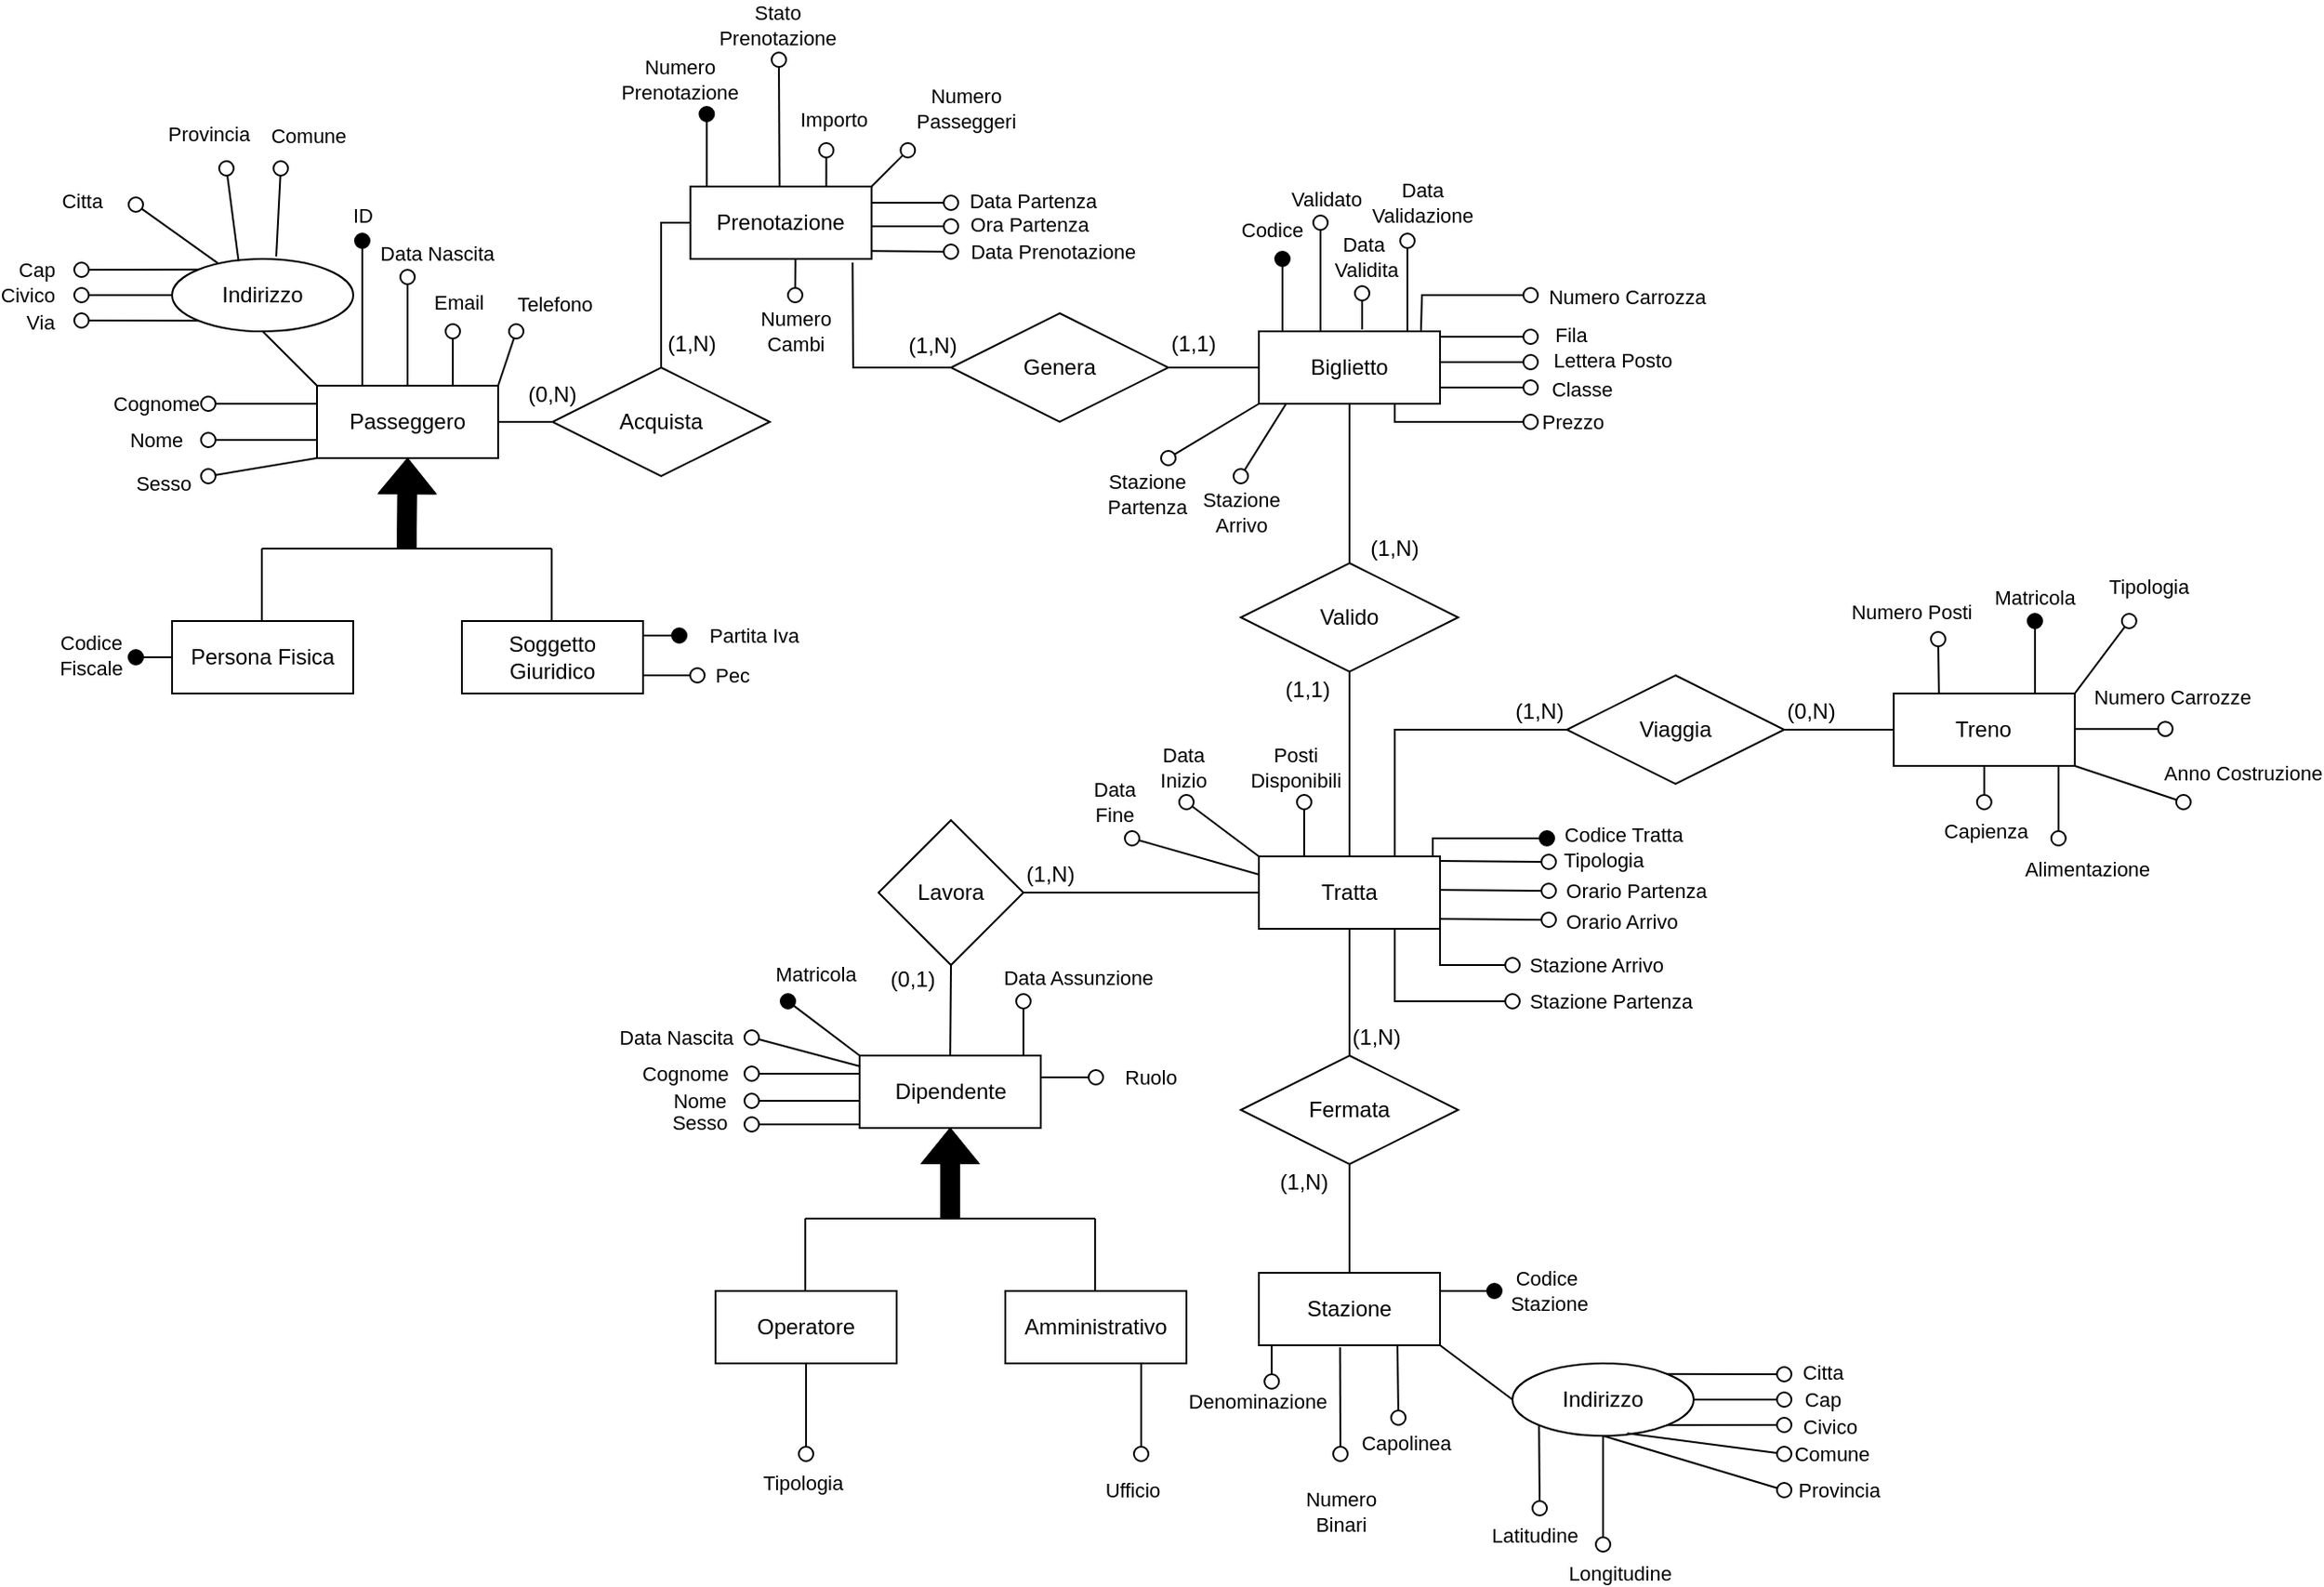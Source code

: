 <mxfile version="28.2.5">
  <diagram id="R2lEEEUBdFMjLlhIrx00" name="Page-1">
    <mxGraphModel dx="1741" dy="524" grid="1" gridSize="10" guides="1" tooltips="1" connect="1" arrows="1" fold="1" page="1" pageScale="1" pageWidth="850" pageHeight="1100" math="0" shadow="0" extFonts="Permanent Marker^https://fonts.googleapis.com/css?family=Permanent+Marker">
      <root>
        <mxCell id="0" />
        <mxCell id="1" parent="0" />
        <mxCell id="eODNS1rkglVLY219tLkL-1" value="Passeggero" style="rounded=0;whiteSpace=wrap;html=1;" parent="1" vertex="1">
          <mxGeometry x="-160" y="230" width="100" height="40" as="geometry" />
        </mxCell>
        <mxCell id="eODNS1rkglVLY219tLkL-3" value="Acquista" style="shape=rhombus;perimeter=rhombusPerimeter;whiteSpace=wrap;html=1;align=center;" parent="1" vertex="1">
          <mxGeometry x="-30" y="220" width="120" height="60" as="geometry" />
        </mxCell>
        <mxCell id="eODNS1rkglVLY219tLkL-5" value="Treno" style="whiteSpace=wrap;html=1;align=center;" parent="1" vertex="1">
          <mxGeometry x="710.42" y="400" width="100" height="40" as="geometry" />
        </mxCell>
        <mxCell id="eODNS1rkglVLY219tLkL-7" value="Viaggia" style="shape=rhombus;perimeter=rhombusPerimeter;whiteSpace=wrap;html=1;align=center;" parent="1" vertex="1">
          <mxGeometry x="530" y="390" width="120" height="60" as="geometry" />
        </mxCell>
        <mxCell id="eODNS1rkglVLY219tLkL-8" value="Tratta" style="whiteSpace=wrap;html=1;align=center;" parent="1" vertex="1">
          <mxGeometry x="360" y="490" width="100" height="40" as="geometry" />
        </mxCell>
        <mxCell id="eODNS1rkglVLY219tLkL-9" value="Indirizzo" style="ellipse;whiteSpace=wrap;html=1;align=center;" parent="1" vertex="1">
          <mxGeometry x="-240" y="160" width="100" height="40" as="geometry" />
        </mxCell>
        <mxCell id="eODNS1rkglVLY219tLkL-12" value="Dipendente" style="whiteSpace=wrap;html=1;align=center;" parent="1" vertex="1">
          <mxGeometry x="139.58" y="600" width="100" height="40" as="geometry" />
        </mxCell>
        <mxCell id="eODNS1rkglVLY219tLkL-13" value="Operatore" style="whiteSpace=wrap;html=1;align=center;" parent="1" vertex="1">
          <mxGeometry x="60" y="730" width="100" height="40" as="geometry" />
        </mxCell>
        <mxCell id="eODNS1rkglVLY219tLkL-14" value="Amministrativo" style="whiteSpace=wrap;html=1;align=center;" parent="1" vertex="1">
          <mxGeometry x="220.0" y="730" width="100" height="40" as="geometry" />
        </mxCell>
        <mxCell id="eODNS1rkglVLY219tLkL-19" value="" style="endArrow=none;html=1;rounded=0;exitX=0;exitY=0.5;exitDx=0;exitDy=0;entryX=1;entryY=0.5;entryDx=0;entryDy=0;" parent="1" source="eODNS1rkglVLY219tLkL-3" target="eODNS1rkglVLY219tLkL-1" edge="1">
          <mxGeometry width="50" height="50" relative="1" as="geometry">
            <mxPoint x="260" y="249.58" as="sourcePoint" />
            <mxPoint x="220" y="250" as="targetPoint" />
          </mxGeometry>
        </mxCell>
        <mxCell id="eODNS1rkglVLY219tLkL-22" value="" style="endArrow=none;html=1;rounded=0;exitX=0;exitY=0.5;exitDx=0;exitDy=0;entryX=1;entryY=0.5;entryDx=0;entryDy=0;" parent="1" source="eODNS1rkglVLY219tLkL-5" target="eODNS1rkglVLY219tLkL-7" edge="1">
          <mxGeometry width="50" height="50" relative="1" as="geometry">
            <mxPoint x="190" y="410" as="sourcePoint" />
            <mxPoint x="140" y="410" as="targetPoint" />
          </mxGeometry>
        </mxCell>
        <mxCell id="eODNS1rkglVLY219tLkL-25" value="" style="endArrow=none;html=1;rounded=0;exitX=0;exitY=0;exitDx=0;exitDy=0;entryX=0.5;entryY=1;entryDx=0;entryDy=0;" parent="1" source="eODNS1rkglVLY219tLkL-1" target="eODNS1rkglVLY219tLkL-9" edge="1">
          <mxGeometry width="50" height="50" relative="1" as="geometry">
            <mxPoint x="220" y="320" as="sourcePoint" />
            <mxPoint x="220" y="280" as="targetPoint" />
          </mxGeometry>
        </mxCell>
        <mxCell id="eODNS1rkglVLY219tLkL-27" value="" style="shape=flexArrow;endArrow=classic;html=1;rounded=0;entryX=0.5;entryY=1;entryDx=0;entryDy=0;fillColor=#000000;fillStyle=solid;gradientColor=none;strokeColor=default;" parent="1" target="eODNS1rkglVLY219tLkL-12" edge="1">
          <mxGeometry width="50" height="50" relative="1" as="geometry">
            <mxPoint x="189.58" y="690" as="sourcePoint" />
            <mxPoint x="169.58" y="520" as="targetPoint" />
            <Array as="points">
              <mxPoint x="189.58" y="680" />
            </Array>
          </mxGeometry>
        </mxCell>
        <mxCell id="eODNS1rkglVLY219tLkL-28" value="" style="endArrow=none;html=1;rounded=0;" parent="1" edge="1">
          <mxGeometry width="50" height="50" relative="1" as="geometry">
            <mxPoint x="109.58" y="690" as="sourcePoint" />
            <mxPoint x="269.58" y="690" as="targetPoint" />
          </mxGeometry>
        </mxCell>
        <mxCell id="eODNS1rkglVLY219tLkL-30" value="" style="endArrow=none;html=1;rounded=0;entryX=0.5;entryY=0;entryDx=0;entryDy=0;" parent="1" edge="1">
          <mxGeometry width="50" height="50" relative="1" as="geometry">
            <mxPoint x="109.58" y="690" as="sourcePoint" />
            <mxPoint x="109.58" y="730" as="targetPoint" />
          </mxGeometry>
        </mxCell>
        <mxCell id="eODNS1rkglVLY219tLkL-31" value="" style="endArrow=none;html=1;rounded=0;entryX=0.5;entryY=0;entryDx=0;entryDy=0;" parent="1" edge="1">
          <mxGeometry width="50" height="50" relative="1" as="geometry">
            <mxPoint x="269.58" y="690" as="sourcePoint" />
            <mxPoint x="269.58" y="730" as="targetPoint" />
          </mxGeometry>
        </mxCell>
        <mxCell id="eODNS1rkglVLY219tLkL-32" value="Lavora" style="rhombus;whiteSpace=wrap;html=1;" parent="1" vertex="1">
          <mxGeometry x="150.0" y="470" width="80" height="80" as="geometry" />
        </mxCell>
        <mxCell id="eODNS1rkglVLY219tLkL-33" value="" style="endArrow=none;html=1;rounded=0;exitX=0.5;exitY=0;exitDx=0;exitDy=0;entryX=0.5;entryY=1;entryDx=0;entryDy=0;" parent="1" source="eODNS1rkglVLY219tLkL-12" target="eODNS1rkglVLY219tLkL-32" edge="1">
          <mxGeometry width="50" height="50" relative="1" as="geometry">
            <mxPoint x="200.0" y="410" as="sourcePoint" />
            <mxPoint x="200.0" y="370" as="targetPoint" />
          </mxGeometry>
        </mxCell>
        <mxCell id="eODNS1rkglVLY219tLkL-35" value="Stazione" style="whiteSpace=wrap;html=1;align=center;" parent="1" vertex="1">
          <mxGeometry x="360" y="720" width="100" height="40" as="geometry" />
        </mxCell>
        <mxCell id="eODNS1rkglVLY219tLkL-36" value="Fermata" style="shape=rhombus;perimeter=rhombusPerimeter;whiteSpace=wrap;html=1;align=center;" parent="1" vertex="1">
          <mxGeometry x="350" y="600" width="120" height="60" as="geometry" />
        </mxCell>
        <mxCell id="eODNS1rkglVLY219tLkL-37" value="" style="endArrow=none;html=1;rounded=0;exitX=0.5;exitY=0;exitDx=0;exitDy=0;entryX=0.5;entryY=1;entryDx=0;entryDy=0;" parent="1" source="eODNS1rkglVLY219tLkL-36" target="eODNS1rkglVLY219tLkL-8" edge="1">
          <mxGeometry width="50" height="50" relative="1" as="geometry">
            <mxPoint x="740" y="580" as="sourcePoint" />
            <mxPoint x="740" y="540" as="targetPoint" />
          </mxGeometry>
        </mxCell>
        <mxCell id="eODNS1rkglVLY219tLkL-38" value="" style="endArrow=none;html=1;rounded=0;exitX=0.5;exitY=0;exitDx=0;exitDy=0;entryX=0.5;entryY=1;entryDx=0;entryDy=0;" parent="1" source="eODNS1rkglVLY219tLkL-35" target="eODNS1rkglVLY219tLkL-36" edge="1">
          <mxGeometry width="50" height="50" relative="1" as="geometry">
            <mxPoint x="420" y="630" as="sourcePoint" />
            <mxPoint x="420" y="590" as="targetPoint" />
          </mxGeometry>
        </mxCell>
        <mxCell id="eODNS1rkglVLY219tLkL-45" value="Persona Fisica" style="whiteSpace=wrap;html=1;align=center;" parent="1" vertex="1">
          <mxGeometry x="-240" y="360" width="100" height="40" as="geometry" />
        </mxCell>
        <mxCell id="eODNS1rkglVLY219tLkL-46" value="Soggetto Giuridico" style="whiteSpace=wrap;html=1;align=center;" parent="1" vertex="1">
          <mxGeometry x="-80" y="360" width="100" height="40" as="geometry" />
        </mxCell>
        <mxCell id="eODNS1rkglVLY219tLkL-47" value="" style="shape=flexArrow;endArrow=classic;html=1;rounded=0;entryX=0.5;entryY=1;entryDx=0;entryDy=0;fillColor=#000000;fillStyle=solid;gradientColor=none;strokeColor=default;" parent="1" edge="1">
          <mxGeometry width="50" height="50" relative="1" as="geometry">
            <mxPoint x="-110.42" y="320" as="sourcePoint" />
            <mxPoint x="-110" y="270" as="targetPoint" />
            <Array as="points">
              <mxPoint x="-110.42" y="310" />
            </Array>
          </mxGeometry>
        </mxCell>
        <mxCell id="eODNS1rkglVLY219tLkL-48" value="" style="endArrow=none;html=1;rounded=0;" parent="1" edge="1">
          <mxGeometry width="50" height="50" relative="1" as="geometry">
            <mxPoint x="-190.42" y="320" as="sourcePoint" />
            <mxPoint x="-30.42" y="320" as="targetPoint" />
          </mxGeometry>
        </mxCell>
        <mxCell id="eODNS1rkglVLY219tLkL-49" value="" style="endArrow=none;html=1;rounded=0;entryX=0.5;entryY=0;entryDx=0;entryDy=0;" parent="1" edge="1">
          <mxGeometry width="50" height="50" relative="1" as="geometry">
            <mxPoint x="-190.42" y="320" as="sourcePoint" />
            <mxPoint x="-190.42" y="360" as="targetPoint" />
          </mxGeometry>
        </mxCell>
        <mxCell id="eODNS1rkglVLY219tLkL-50" value="" style="endArrow=none;html=1;rounded=0;entryX=0.5;entryY=0;entryDx=0;entryDy=0;" parent="1" edge="1">
          <mxGeometry width="50" height="50" relative="1" as="geometry">
            <mxPoint x="-30.42" y="320" as="sourcePoint" />
            <mxPoint x="-30.42" y="360" as="targetPoint" />
          </mxGeometry>
        </mxCell>
        <mxCell id="eODNS1rkglVLY219tLkL-53" value="Biglietto" style="rounded=0;whiteSpace=wrap;html=1;" parent="1" vertex="1">
          <mxGeometry x="360.0" y="200" width="100" height="40" as="geometry" />
        </mxCell>
        <mxCell id="eODNS1rkglVLY219tLkL-56" value="" style="endArrow=none;html=1;rounded=0;exitX=0;exitY=0.5;exitDx=0;exitDy=0;entryX=1;entryY=0.5;entryDx=0;entryDy=0;" parent="1" source="eODNS1rkglVLY219tLkL-8" target="eODNS1rkglVLY219tLkL-32" edge="1">
          <mxGeometry width="50" height="50" relative="1" as="geometry">
            <mxPoint x="540" y="410" as="sourcePoint" />
            <mxPoint x="480" y="410" as="targetPoint" />
          </mxGeometry>
        </mxCell>
        <mxCell id="eODNS1rkglVLY219tLkL-57" value="" style="html=1;verticalAlign=bottom;labelBackgroundColor=none;startArrow=oval;startFill=0;startSize=8;endArrow=none;rounded=0;entryX=0;entryY=0.75;entryDx=0;entryDy=0;" parent="1" target="eODNS1rkglVLY219tLkL-1" edge="1">
          <mxGeometry x="-1" y="3" relative="1" as="geometry">
            <mxPoint x="-220" y="260" as="sourcePoint" />
            <mxPoint x="-180" y="260" as="targetPoint" />
            <Array as="points" />
          </mxGeometry>
        </mxCell>
        <mxCell id="eODNS1rkglVLY219tLkL-58" value="Nome" style="edgeLabel;html=1;align=center;verticalAlign=middle;resizable=0;points=[];" parent="eODNS1rkglVLY219tLkL-57" vertex="1" connectable="0">
          <mxGeometry x="-0.25" y="-2" relative="1" as="geometry">
            <mxPoint x="-52" y="-2" as="offset" />
          </mxGeometry>
        </mxCell>
        <mxCell id="eODNS1rkglVLY219tLkL-59" value="" style="html=1;verticalAlign=bottom;labelBackgroundColor=none;startArrow=oval;startFill=0;startSize=8;endArrow=none;rounded=0;entryX=0;entryY=0.25;entryDx=0;entryDy=0;" parent="1" target="eODNS1rkglVLY219tLkL-1" edge="1">
          <mxGeometry x="-1" y="3" relative="1" as="geometry">
            <mxPoint x="-220" y="240" as="sourcePoint" />
            <mxPoint x="-150" y="270" as="targetPoint" />
            <Array as="points" />
          </mxGeometry>
        </mxCell>
        <mxCell id="eODNS1rkglVLY219tLkL-60" value="Cognome" style="edgeLabel;html=1;align=center;verticalAlign=middle;resizable=0;points=[];" parent="eODNS1rkglVLY219tLkL-59" vertex="1" connectable="0">
          <mxGeometry x="-0.25" y="-2" relative="1" as="geometry">
            <mxPoint x="-52" y="-2" as="offset" />
          </mxGeometry>
        </mxCell>
        <mxCell id="eODNS1rkglVLY219tLkL-61" value="" style="html=1;verticalAlign=bottom;labelBackgroundColor=none;startArrow=oval;startFill=1;startSize=8;endArrow=none;rounded=0;entryX=0.25;entryY=0;entryDx=0;entryDy=0;" parent="1" target="eODNS1rkglVLY219tLkL-1" edge="1">
          <mxGeometry x="-1" y="3" relative="1" as="geometry">
            <mxPoint x="-135" y="150" as="sourcePoint" />
            <mxPoint x="-150" y="250" as="targetPoint" />
            <Array as="points" />
          </mxGeometry>
        </mxCell>
        <mxCell id="eODNS1rkglVLY219tLkL-62" value="ID" style="edgeLabel;html=1;align=center;verticalAlign=middle;resizable=0;points=[];" parent="eODNS1rkglVLY219tLkL-61" vertex="1" connectable="0">
          <mxGeometry x="-0.25" y="-2" relative="1" as="geometry">
            <mxPoint x="2" y="-44" as="offset" />
          </mxGeometry>
        </mxCell>
        <mxCell id="eODNS1rkglVLY219tLkL-63" value="" style="html=1;verticalAlign=bottom;labelBackgroundColor=none;startArrow=oval;startFill=0;startSize=8;endArrow=none;rounded=0;entryX=0.5;entryY=0;entryDx=0;entryDy=0;" parent="1" target="eODNS1rkglVLY219tLkL-1" edge="1">
          <mxGeometry x="-1" y="3" relative="1" as="geometry">
            <mxPoint x="-110" y="170" as="sourcePoint" />
            <mxPoint x="-150" y="250" as="targetPoint" />
            <Array as="points" />
          </mxGeometry>
        </mxCell>
        <mxCell id="eODNS1rkglVLY219tLkL-64" value="Data Nascita" style="edgeLabel;html=1;align=center;verticalAlign=middle;resizable=0;points=[];" parent="eODNS1rkglVLY219tLkL-63" vertex="1" connectable="0">
          <mxGeometry x="-0.25" y="-2" relative="1" as="geometry">
            <mxPoint x="18" y="-36" as="offset" />
          </mxGeometry>
        </mxCell>
        <mxCell id="eODNS1rkglVLY219tLkL-65" value="" style="html=1;verticalAlign=bottom;labelBackgroundColor=none;startArrow=oval;startFill=0;startSize=8;endArrow=none;rounded=0;entryX=0;entryY=1;entryDx=0;entryDy=0;" parent="1" target="eODNS1rkglVLY219tLkL-9" edge="1">
          <mxGeometry x="-1" y="3" relative="1" as="geometry">
            <mxPoint x="-290" y="194" as="sourcePoint" />
            <mxPoint x="-150" y="250" as="targetPoint" />
            <Array as="points" />
          </mxGeometry>
        </mxCell>
        <mxCell id="eODNS1rkglVLY219tLkL-66" value="Via" style="edgeLabel;html=1;align=center;verticalAlign=middle;resizable=0;points=[];" parent="eODNS1rkglVLY219tLkL-65" vertex="1" connectable="0">
          <mxGeometry x="-0.25" y="-2" relative="1" as="geometry">
            <mxPoint x="-47" y="-1" as="offset" />
          </mxGeometry>
        </mxCell>
        <mxCell id="eODNS1rkglVLY219tLkL-67" value="" style="html=1;verticalAlign=bottom;labelBackgroundColor=none;startArrow=oval;startFill=0;startSize=8;endArrow=none;rounded=0;entryX=0;entryY=0.5;entryDx=0;entryDy=0;" parent="1" target="eODNS1rkglVLY219tLkL-9" edge="1">
          <mxGeometry x="-1" y="3" relative="1" as="geometry">
            <mxPoint x="-290" y="180" as="sourcePoint" />
            <mxPoint x="-230.42" y="170" as="targetPoint" />
            <Array as="points" />
          </mxGeometry>
        </mxCell>
        <mxCell id="eODNS1rkglVLY219tLkL-68" value="Civico" style="edgeLabel;html=1;align=center;verticalAlign=middle;resizable=0;points=[];" parent="eODNS1rkglVLY219tLkL-67" vertex="1" connectable="0">
          <mxGeometry x="-0.25" y="-2" relative="1" as="geometry">
            <mxPoint x="-49" y="-2" as="offset" />
          </mxGeometry>
        </mxCell>
        <mxCell id="eODNS1rkglVLY219tLkL-69" value="" style="html=1;verticalAlign=bottom;labelBackgroundColor=none;startArrow=oval;startFill=0;startSize=8;endArrow=none;rounded=0;" parent="1" target="eODNS1rkglVLY219tLkL-9" edge="1">
          <mxGeometry x="-1" y="3" relative="1" as="geometry">
            <mxPoint x="-260" y="130" as="sourcePoint" />
            <mxPoint x="-220" y="130" as="targetPoint" />
            <Array as="points" />
          </mxGeometry>
        </mxCell>
        <mxCell id="eODNS1rkglVLY219tLkL-70" value="Citta" style="edgeLabel;html=1;align=center;verticalAlign=middle;resizable=0;points=[];" parent="eODNS1rkglVLY219tLkL-69" vertex="1" connectable="0">
          <mxGeometry x="-0.25" y="-2" relative="1" as="geometry">
            <mxPoint x="-46" y="-16" as="offset" />
          </mxGeometry>
        </mxCell>
        <mxCell id="eODNS1rkglVLY219tLkL-71" value="" style="html=1;verticalAlign=bottom;labelBackgroundColor=none;startArrow=oval;startFill=0;startSize=8;endArrow=none;rounded=0;entryX=0;entryY=0;entryDx=0;entryDy=0;" parent="1" target="eODNS1rkglVLY219tLkL-9" edge="1">
          <mxGeometry x="-1" y="3" relative="1" as="geometry">
            <mxPoint x="-290" y="166" as="sourcePoint" />
            <mxPoint x="-230" y="190" as="targetPoint" />
            <Array as="points" />
          </mxGeometry>
        </mxCell>
        <mxCell id="eODNS1rkglVLY219tLkL-72" value="Cap" style="edgeLabel;html=1;align=center;verticalAlign=middle;resizable=0;points=[];" parent="eODNS1rkglVLY219tLkL-71" vertex="1" connectable="0">
          <mxGeometry x="-0.25" y="-2" relative="1" as="geometry">
            <mxPoint x="-49" y="-2" as="offset" />
          </mxGeometry>
        </mxCell>
        <mxCell id="eODNS1rkglVLY219tLkL-73" value="" style="html=1;verticalAlign=bottom;labelBackgroundColor=none;startArrow=oval;startFill=1;startSize=8;endArrow=none;rounded=0;entryX=0;entryY=0.5;entryDx=0;entryDy=0;" parent="1" target="eODNS1rkglVLY219tLkL-45" edge="1">
          <mxGeometry x="-1" y="3" relative="1" as="geometry">
            <mxPoint x="-260" y="380" as="sourcePoint" />
            <mxPoint x="-150" y="270" as="targetPoint" />
            <Array as="points" />
          </mxGeometry>
        </mxCell>
        <mxCell id="eODNS1rkglVLY219tLkL-74" value="Codice&lt;div&gt;Fiscale&lt;/div&gt;" style="edgeLabel;html=1;align=center;verticalAlign=middle;resizable=0;points=[];" parent="eODNS1rkglVLY219tLkL-73" vertex="1" connectable="0">
          <mxGeometry x="-0.25" y="-2" relative="1" as="geometry">
            <mxPoint x="-33" y="-3" as="offset" />
          </mxGeometry>
        </mxCell>
        <mxCell id="eODNS1rkglVLY219tLkL-75" value="" style="html=1;verticalAlign=bottom;labelBackgroundColor=none;startArrow=oval;startFill=0;startSize=8;endArrow=none;rounded=0;entryX=0.75;entryY=0;entryDx=0;entryDy=0;" parent="1" target="eODNS1rkglVLY219tLkL-1" edge="1">
          <mxGeometry x="-1" y="3" relative="1" as="geometry">
            <mxPoint x="-85" y="200" as="sourcePoint" />
            <mxPoint x="-100" y="240" as="targetPoint" />
            <Array as="points" />
          </mxGeometry>
        </mxCell>
        <mxCell id="eODNS1rkglVLY219tLkL-76" value="Email" style="edgeLabel;html=1;align=center;verticalAlign=middle;resizable=0;points=[];" parent="eODNS1rkglVLY219tLkL-75" vertex="1" connectable="0">
          <mxGeometry x="-0.25" y="-2" relative="1" as="geometry">
            <mxPoint x="5" y="-28" as="offset" />
          </mxGeometry>
        </mxCell>
        <mxCell id="eODNS1rkglVLY219tLkL-77" value="" style="html=1;verticalAlign=bottom;labelBackgroundColor=none;startArrow=oval;startFill=0;startSize=8;endArrow=none;rounded=0;entryX=1;entryY=0;entryDx=0;entryDy=0;" parent="1" target="eODNS1rkglVLY219tLkL-1" edge="1">
          <mxGeometry x="-1" y="3" relative="1" as="geometry">
            <mxPoint x="-50" y="200" as="sourcePoint" />
            <mxPoint x="-75" y="240" as="targetPoint" />
            <Array as="points" />
          </mxGeometry>
        </mxCell>
        <mxCell id="eODNS1rkglVLY219tLkL-78" value="Telefono" style="edgeLabel;html=1;align=center;verticalAlign=middle;resizable=0;points=[];" parent="eODNS1rkglVLY219tLkL-77" vertex="1" connectable="0">
          <mxGeometry x="-0.25" y="-2" relative="1" as="geometry">
            <mxPoint x="26" y="-26" as="offset" />
          </mxGeometry>
        </mxCell>
        <mxCell id="eODNS1rkglVLY219tLkL-79" value="" style="html=1;verticalAlign=bottom;labelBackgroundColor=none;startArrow=oval;startFill=1;startSize=8;endArrow=none;rounded=0;entryX=0.25;entryY=0;entryDx=0;entryDy=0;" parent="1" edge="1">
          <mxGeometry x="-1" y="3" relative="1" as="geometry">
            <mxPoint x="373.0" y="160" as="sourcePoint" />
            <mxPoint x="373.0" y="200" as="targetPoint" />
            <Array as="points" />
          </mxGeometry>
        </mxCell>
        <mxCell id="eODNS1rkglVLY219tLkL-80" value="Codice" style="edgeLabel;html=1;align=center;verticalAlign=middle;resizable=0;points=[];" parent="eODNS1rkglVLY219tLkL-79" vertex="1" connectable="0">
          <mxGeometry x="-0.25" y="-2" relative="1" as="geometry">
            <mxPoint x="-4" y="-31" as="offset" />
          </mxGeometry>
        </mxCell>
        <mxCell id="eODNS1rkglVLY219tLkL-81" value="" style="html=1;verticalAlign=bottom;labelBackgroundColor=none;startArrow=oval;startFill=0;startSize=8;endArrow=none;rounded=0;entryX=1;entryY=0.5;entryDx=0;entryDy=0;" parent="1" edge="1">
          <mxGeometry x="-1" y="3" relative="1" as="geometry">
            <mxPoint x="190" y="156" as="sourcePoint" />
            <mxPoint x="146.18" y="155.58" as="targetPoint" />
            <Array as="points" />
          </mxGeometry>
        </mxCell>
        <mxCell id="eODNS1rkglVLY219tLkL-82" value="Data&amp;nbsp;&lt;span style=&quot;background-color: light-dark(#ffffff, var(--ge-dark-color, #121212)); color: light-dark(rgb(0, 0, 0), rgb(255, 255, 255));&quot;&gt;Prenotazione&lt;/span&gt;" style="edgeLabel;html=1;align=center;verticalAlign=middle;resizable=0;points=[];" parent="eODNS1rkglVLY219tLkL-81" vertex="1" connectable="0">
          <mxGeometry x="-0.25" y="-2" relative="1" as="geometry">
            <mxPoint x="72" y="2" as="offset" />
          </mxGeometry>
        </mxCell>
        <mxCell id="eODNS1rkglVLY219tLkL-85" value="" style="html=1;verticalAlign=bottom;labelBackgroundColor=none;startArrow=oval;startFill=0;startSize=8;endArrow=none;rounded=0;entryX=0.75;entryY=0;entryDx=0;entryDy=0;" parent="1" edge="1">
          <mxGeometry x="-1" y="3" relative="1" as="geometry">
            <mxPoint x="394.0" y="140" as="sourcePoint" />
            <mxPoint x="394.0" y="200" as="targetPoint" />
            <Array as="points" />
          </mxGeometry>
        </mxCell>
        <mxCell id="eODNS1rkglVLY219tLkL-86" value="Validato" style="edgeLabel;html=1;align=center;verticalAlign=middle;resizable=0;points=[];" parent="eODNS1rkglVLY219tLkL-85" vertex="1" connectable="0">
          <mxGeometry x="-0.25" y="-2" relative="1" as="geometry">
            <mxPoint x="5" y="-36" as="offset" />
          </mxGeometry>
        </mxCell>
        <mxCell id="eODNS1rkglVLY219tLkL-87" value="" style="html=1;verticalAlign=bottom;labelBackgroundColor=none;startArrow=oval;startFill=0;startSize=8;endArrow=none;rounded=0;entryX=0.75;entryY=0;entryDx=0;entryDy=0;" parent="1" edge="1">
          <mxGeometry x="-1" y="3" relative="1" as="geometry">
            <mxPoint x="442" y="150" as="sourcePoint" />
            <mxPoint x="442" y="200" as="targetPoint" />
            <Array as="points" />
          </mxGeometry>
        </mxCell>
        <mxCell id="eODNS1rkglVLY219tLkL-88" value="Data&lt;div&gt;Validazione&lt;/div&gt;" style="edgeLabel;html=1;align=center;verticalAlign=middle;resizable=0;points=[];" parent="eODNS1rkglVLY219tLkL-87" vertex="1" connectable="0">
          <mxGeometry x="-0.25" y="-2" relative="1" as="geometry">
            <mxPoint x="10" y="-40" as="offset" />
          </mxGeometry>
        </mxCell>
        <mxCell id="eODNS1rkglVLY219tLkL-97" value="" style="html=1;verticalAlign=bottom;labelBackgroundColor=none;startArrow=oval;startFill=1;startSize=8;endArrow=none;rounded=0;entryX=0.75;entryY=0;entryDx=0;entryDy=0;" parent="1" edge="1">
          <mxGeometry x="-1" y="3" relative="1" as="geometry">
            <mxPoint x="788.42" y="360" as="sourcePoint" />
            <mxPoint x="788.42" y="400" as="targetPoint" />
            <Array as="points" />
          </mxGeometry>
        </mxCell>
        <mxCell id="eODNS1rkglVLY219tLkL-98" value="Matricola" style="edgeLabel;html=1;align=center;verticalAlign=middle;resizable=0;points=[];" parent="eODNS1rkglVLY219tLkL-97" vertex="1" connectable="0">
          <mxGeometry x="-0.25" y="-2" relative="1" as="geometry">
            <mxPoint x="1" y="-28" as="offset" />
          </mxGeometry>
        </mxCell>
        <mxCell id="eODNS1rkglVLY219tLkL-99" value="" style="html=1;verticalAlign=bottom;labelBackgroundColor=none;startArrow=oval;startFill=0;startSize=8;endArrow=none;rounded=0;entryX=1;entryY=0;entryDx=0;entryDy=0;" parent="1" target="eODNS1rkglVLY219tLkL-5" edge="1">
          <mxGeometry x="-1" y="3" relative="1" as="geometry">
            <mxPoint x="840.42" y="360" as="sourcePoint" />
            <mxPoint x="820.42" y="190" as="targetPoint" />
            <Array as="points" />
          </mxGeometry>
        </mxCell>
        <mxCell id="eODNS1rkglVLY219tLkL-100" value="Tipologia" style="edgeLabel;html=1;align=center;verticalAlign=middle;resizable=0;points=[];" parent="eODNS1rkglVLY219tLkL-99" vertex="1" connectable="0">
          <mxGeometry x="-0.25" y="-2" relative="1" as="geometry">
            <mxPoint x="23" y="-33" as="offset" />
          </mxGeometry>
        </mxCell>
        <mxCell id="eODNS1rkglVLY219tLkL-101" value="" style="html=1;verticalAlign=bottom;labelBackgroundColor=none;startArrow=oval;startFill=0;startSize=8;endArrow=none;rounded=0;entryX=1;entryY=0.5;entryDx=0;entryDy=0;" parent="1" edge="1">
          <mxGeometry x="-1" y="3" relative="1" as="geometry">
            <mxPoint x="860.42" y="419.58" as="sourcePoint" />
            <mxPoint x="810.42" y="419.58" as="targetPoint" />
            <Array as="points" />
          </mxGeometry>
        </mxCell>
        <mxCell id="eODNS1rkglVLY219tLkL-102" value="Numero Carrozze" style="edgeLabel;html=1;align=center;verticalAlign=middle;resizable=0;points=[];" parent="eODNS1rkglVLY219tLkL-101" vertex="1" connectable="0">
          <mxGeometry x="-0.25" y="-2" relative="1" as="geometry">
            <mxPoint x="22" y="-16" as="offset" />
          </mxGeometry>
        </mxCell>
        <mxCell id="eODNS1rkglVLY219tLkL-103" value="" style="html=1;verticalAlign=bottom;labelBackgroundColor=none;startArrow=oval;startFill=0;startSize=8;endArrow=none;rounded=0;entryX=1;entryY=1;entryDx=0;entryDy=0;" parent="1" target="eODNS1rkglVLY219tLkL-5" edge="1">
          <mxGeometry x="-1" y="3" relative="1" as="geometry">
            <mxPoint x="870.42" y="460" as="sourcePoint" />
            <mxPoint x="820.42" y="429.58" as="targetPoint" />
            <Array as="points" />
          </mxGeometry>
        </mxCell>
        <mxCell id="eODNS1rkglVLY219tLkL-104" value="Anno Costruzione" style="edgeLabel;html=1;align=center;verticalAlign=middle;resizable=0;points=[];" parent="eODNS1rkglVLY219tLkL-103" vertex="1" connectable="0">
          <mxGeometry x="-0.25" y="-2" relative="1" as="geometry">
            <mxPoint x="54" y="-7" as="offset" />
          </mxGeometry>
        </mxCell>
        <mxCell id="eODNS1rkglVLY219tLkL-105" value="" style="html=1;verticalAlign=bottom;labelBackgroundColor=none;startArrow=oval;startFill=0;startSize=8;endArrow=none;rounded=0;entryX=0;entryY=1;entryDx=0;entryDy=0;" parent="1" target="eODNS1rkglVLY219tLkL-1" edge="1">
          <mxGeometry x="-1" y="3" relative="1" as="geometry">
            <mxPoint x="-220" y="280" as="sourcePoint" />
            <mxPoint x="-150" y="270" as="targetPoint" />
            <Array as="points" />
          </mxGeometry>
        </mxCell>
        <mxCell id="eODNS1rkglVLY219tLkL-106" value="Sesso" style="edgeLabel;html=1;align=center;verticalAlign=middle;resizable=0;points=[];" parent="eODNS1rkglVLY219tLkL-105" vertex="1" connectable="0">
          <mxGeometry x="-0.25" y="-2" relative="1" as="geometry">
            <mxPoint x="-48" y="6" as="offset" />
          </mxGeometry>
        </mxCell>
        <mxCell id="eODNS1rkglVLY219tLkL-107" value="" style="html=1;verticalAlign=bottom;labelBackgroundColor=none;startArrow=oval;startFill=0;startSize=8;endArrow=none;rounded=0;entryX=0.75;entryY=1;entryDx=0;entryDy=0;" parent="1" edge="1">
          <mxGeometry x="-1" y="3" relative="1" as="geometry">
            <mxPoint x="801.42" y="480" as="sourcePoint" />
            <mxPoint x="801.42" y="440" as="targetPoint" />
            <Array as="points" />
          </mxGeometry>
        </mxCell>
        <mxCell id="eODNS1rkglVLY219tLkL-108" value="Alimentazione" style="edgeLabel;html=1;align=center;verticalAlign=middle;resizable=0;points=[];" parent="eODNS1rkglVLY219tLkL-107" vertex="1" connectable="0">
          <mxGeometry x="-0.25" y="-2" relative="1" as="geometry">
            <mxPoint x="13" y="32" as="offset" />
          </mxGeometry>
        </mxCell>
        <mxCell id="eODNS1rkglVLY219tLkL-109" value="" style="html=1;verticalAlign=bottom;labelBackgroundColor=none;startArrow=oval;startFill=0;startSize=8;endArrow=none;rounded=0;entryX=0.5;entryY=1;entryDx=0;entryDy=0;" parent="1" target="eODNS1rkglVLY219tLkL-5" edge="1">
          <mxGeometry x="-1" y="3" relative="1" as="geometry">
            <mxPoint x="760.42" y="460" as="sourcePoint" />
            <mxPoint x="809.42" y="450" as="targetPoint" />
            <Array as="points" />
          </mxGeometry>
        </mxCell>
        <mxCell id="eODNS1rkglVLY219tLkL-110" value="Capienza" style="edgeLabel;html=1;align=center;verticalAlign=middle;resizable=0;points=[];" parent="eODNS1rkglVLY219tLkL-109" vertex="1" connectable="0">
          <mxGeometry x="-0.25" y="-2" relative="1" as="geometry">
            <mxPoint x="-2" y="23" as="offset" />
          </mxGeometry>
        </mxCell>
        <mxCell id="eODNS1rkglVLY219tLkL-111" value="" style="html=1;verticalAlign=bottom;labelBackgroundColor=none;startArrow=oval;startFill=1;startSize=8;endArrow=none;rounded=0;entryX=0;entryY=0;entryDx=0;entryDy=0;" parent="1" target="eODNS1rkglVLY219tLkL-12" edge="1">
          <mxGeometry x="-1" y="3" relative="1" as="geometry">
            <mxPoint x="100" y="570" as="sourcePoint" />
            <mxPoint x="618" y="390" as="targetPoint" />
            <Array as="points" />
          </mxGeometry>
        </mxCell>
        <mxCell id="eODNS1rkglVLY219tLkL-112" value="Matricola" style="edgeLabel;html=1;align=center;verticalAlign=middle;resizable=0;points=[];" parent="eODNS1rkglVLY219tLkL-111" vertex="1" connectable="0">
          <mxGeometry x="-0.25" y="-2" relative="1" as="geometry">
            <mxPoint x="1" y="-28" as="offset" />
          </mxGeometry>
        </mxCell>
        <mxCell id="eODNS1rkglVLY219tLkL-113" value="" style="html=1;verticalAlign=bottom;labelBackgroundColor=none;startArrow=oval;startFill=0;startSize=8;endArrow=none;rounded=0;entryX=0;entryY=0.75;entryDx=0;entryDy=0;" parent="1" edge="1">
          <mxGeometry x="-1" y="3" relative="1" as="geometry">
            <mxPoint x="80" y="625" as="sourcePoint" />
            <mxPoint x="140.0" y="625" as="targetPoint" />
            <Array as="points" />
          </mxGeometry>
        </mxCell>
        <mxCell id="eODNS1rkglVLY219tLkL-114" value="Nome" style="edgeLabel;html=1;align=center;verticalAlign=middle;resizable=0;points=[];" parent="eODNS1rkglVLY219tLkL-113" vertex="1" connectable="0">
          <mxGeometry x="-0.25" y="-2" relative="1" as="geometry">
            <mxPoint x="-52" y="-2" as="offset" />
          </mxGeometry>
        </mxCell>
        <mxCell id="eODNS1rkglVLY219tLkL-115" value="" style="html=1;verticalAlign=bottom;labelBackgroundColor=none;startArrow=oval;startFill=0;startSize=8;endArrow=none;rounded=0;entryX=0;entryY=0.25;entryDx=0;entryDy=0;" parent="1" edge="1">
          <mxGeometry x="-1" y="3" relative="1" as="geometry">
            <mxPoint x="80" y="610" as="sourcePoint" />
            <mxPoint x="140.0" y="610" as="targetPoint" />
            <Array as="points" />
          </mxGeometry>
        </mxCell>
        <mxCell id="eODNS1rkglVLY219tLkL-116" value="Cognome" style="edgeLabel;html=1;align=center;verticalAlign=middle;resizable=0;points=[];" parent="eODNS1rkglVLY219tLkL-115" vertex="1" connectable="0">
          <mxGeometry x="-0.25" y="-2" relative="1" as="geometry">
            <mxPoint x="-60" y="-2" as="offset" />
          </mxGeometry>
        </mxCell>
        <mxCell id="eODNS1rkglVLY219tLkL-117" value="" style="html=1;verticalAlign=bottom;labelBackgroundColor=none;startArrow=oval;startFill=0;startSize=8;endArrow=none;rounded=0;entryX=0;entryY=1;entryDx=0;entryDy=0;" parent="1" edge="1">
          <mxGeometry x="-1" y="3" relative="1" as="geometry">
            <mxPoint x="80" y="638" as="sourcePoint" />
            <mxPoint x="140.0" y="638" as="targetPoint" />
            <Array as="points" />
          </mxGeometry>
        </mxCell>
        <mxCell id="eODNS1rkglVLY219tLkL-118" value="Sesso" style="edgeLabel;html=1;align=center;verticalAlign=middle;resizable=0;points=[];" parent="eODNS1rkglVLY219tLkL-117" vertex="1" connectable="0">
          <mxGeometry x="-0.25" y="-2" relative="1" as="geometry">
            <mxPoint x="-52" y="-3" as="offset" />
          </mxGeometry>
        </mxCell>
        <mxCell id="eODNS1rkglVLY219tLkL-119" value="" style="html=1;verticalAlign=bottom;labelBackgroundColor=none;startArrow=oval;startFill=0;startSize=8;endArrow=none;rounded=0;entryX=0.75;entryY=1;entryDx=0;entryDy=0;" parent="1" target="eODNS1rkglVLY219tLkL-14" edge="1">
          <mxGeometry x="-1" y="3" relative="1" as="geometry">
            <mxPoint x="295" y="820" as="sourcePoint" />
            <mxPoint x="150.0" y="650" as="targetPoint" />
            <Array as="points" />
          </mxGeometry>
        </mxCell>
        <mxCell id="eODNS1rkglVLY219tLkL-120" value="Ufficio" style="edgeLabel;html=1;align=center;verticalAlign=middle;resizable=0;points=[];" parent="eODNS1rkglVLY219tLkL-119" vertex="1" connectable="0">
          <mxGeometry x="-0.25" y="-2" relative="1" as="geometry">
            <mxPoint x="-7" y="39" as="offset" />
          </mxGeometry>
        </mxCell>
        <mxCell id="eODNS1rkglVLY219tLkL-127" value="" style="html=1;verticalAlign=bottom;labelBackgroundColor=none;startArrow=oval;startFill=0;startSize=8;endArrow=none;rounded=0;entryX=0.5;entryY=1;entryDx=0;entryDy=0;" parent="1" edge="1">
          <mxGeometry x="-1" y="3" relative="1" as="geometry">
            <mxPoint x="367.08" y="780" as="sourcePoint" />
            <mxPoint x="367.08" y="760" as="targetPoint" />
            <Array as="points" />
          </mxGeometry>
        </mxCell>
        <mxCell id="eODNS1rkglVLY219tLkL-128" value="Denominazione" style="edgeLabel;html=1;align=center;verticalAlign=middle;resizable=0;points=[];" parent="eODNS1rkglVLY219tLkL-127" vertex="1" connectable="0">
          <mxGeometry x="-0.25" y="-2" relative="1" as="geometry">
            <mxPoint x="-10" y="18" as="offset" />
          </mxGeometry>
        </mxCell>
        <mxCell id="eODNS1rkglVLY219tLkL-129" value="" style="html=1;verticalAlign=bottom;labelBackgroundColor=none;startArrow=oval;startFill=1;startSize=8;endArrow=none;rounded=0;entryX=1;entryY=0.25;entryDx=0;entryDy=0;" parent="1" target="eODNS1rkglVLY219tLkL-35" edge="1">
          <mxGeometry x="-1" y="3" relative="1" as="geometry">
            <mxPoint x="490" y="730" as="sourcePoint" />
            <mxPoint x="510" y="660" as="targetPoint" />
            <Array as="points" />
          </mxGeometry>
        </mxCell>
        <mxCell id="eODNS1rkglVLY219tLkL-130" value="Codice&amp;nbsp;&lt;div&gt;Stazione&lt;/div&gt;" style="edgeLabel;html=1;align=center;verticalAlign=middle;resizable=0;points=[];" parent="eODNS1rkglVLY219tLkL-129" vertex="1" connectable="0">
          <mxGeometry x="-0.25" y="-2" relative="1" as="geometry">
            <mxPoint x="41" y="2" as="offset" />
          </mxGeometry>
        </mxCell>
        <mxCell id="eODNS1rkglVLY219tLkL-131" value="" style="html=1;verticalAlign=bottom;labelBackgroundColor=none;startArrow=oval;startFill=0;startSize=8;endArrow=none;rounded=0;entryX=0.558;entryY=1.029;entryDx=0;entryDy=0;entryPerimeter=0;" parent="1" edge="1">
          <mxGeometry x="-1" y="3" relative="1" as="geometry">
            <mxPoint x="405" y="820" as="sourcePoint" />
            <mxPoint x="404.8" y="761.16" as="targetPoint" />
            <Array as="points" />
          </mxGeometry>
        </mxCell>
        <mxCell id="eODNS1rkglVLY219tLkL-132" value="Numero&lt;div&gt;Binari&lt;/div&gt;" style="edgeLabel;html=1;align=center;verticalAlign=middle;resizable=0;points=[];" parent="eODNS1rkglVLY219tLkL-131" vertex="1" connectable="0">
          <mxGeometry x="-0.25" y="-2" relative="1" as="geometry">
            <mxPoint x="-2" y="54" as="offset" />
          </mxGeometry>
        </mxCell>
        <mxCell id="eODNS1rkglVLY219tLkL-133" value="" style="html=1;verticalAlign=bottom;labelBackgroundColor=none;startArrow=oval;startFill=0;startSize=8;endArrow=none;rounded=0;entryX=0.825;entryY=1.008;entryDx=0;entryDy=0;entryPerimeter=0;" parent="1" edge="1">
          <mxGeometry x="-1" y="3" relative="1" as="geometry">
            <mxPoint x="437" y="800" as="sourcePoint" />
            <mxPoint x="436.5" y="760.32" as="targetPoint" />
            <Array as="points" />
          </mxGeometry>
        </mxCell>
        <mxCell id="eODNS1rkglVLY219tLkL-134" value="Capolinea" style="edgeLabel;html=1;align=center;verticalAlign=middle;resizable=0;points=[];" parent="eODNS1rkglVLY219tLkL-133" vertex="1" connectable="0">
          <mxGeometry x="-0.25" y="-2" relative="1" as="geometry">
            <mxPoint x="2" y="29" as="offset" />
          </mxGeometry>
        </mxCell>
        <mxCell id="eODNS1rkglVLY219tLkL-135" value="Indirizzo" style="ellipse;whiteSpace=wrap;html=1;align=center;" parent="1" vertex="1">
          <mxGeometry x="500" y="770" width="100" height="40" as="geometry" />
        </mxCell>
        <mxCell id="eODNS1rkglVLY219tLkL-138" value="" style="html=1;verticalAlign=bottom;labelBackgroundColor=none;startArrow=oval;startFill=0;startSize=8;endArrow=none;rounded=0;entryX=1;entryY=1;entryDx=0;entryDy=0;" parent="1" target="eODNS1rkglVLY219tLkL-135" edge="1">
          <mxGeometry x="-1" y="3" relative="1" as="geometry">
            <mxPoint x="650" y="804" as="sourcePoint" />
            <mxPoint x="584.58" y="805" as="targetPoint" />
            <Array as="points" />
          </mxGeometry>
        </mxCell>
        <mxCell id="eODNS1rkglVLY219tLkL-139" value="Civico" style="edgeLabel;html=1;align=center;verticalAlign=middle;resizable=0;points=[];" parent="eODNS1rkglVLY219tLkL-138" vertex="1" connectable="0">
          <mxGeometry x="-0.25" y="-2" relative="1" as="geometry">
            <mxPoint x="49" y="3" as="offset" />
          </mxGeometry>
        </mxCell>
        <mxCell id="eODNS1rkglVLY219tLkL-140" value="" style="html=1;verticalAlign=bottom;labelBackgroundColor=none;startArrow=oval;startFill=0;startSize=8;endArrow=none;rounded=0;entryX=1;entryY=0;entryDx=0;entryDy=0;" parent="1" target="eODNS1rkglVLY219tLkL-135" edge="1">
          <mxGeometry x="-1" y="3" relative="1" as="geometry">
            <mxPoint x="650" y="776" as="sourcePoint" />
            <mxPoint x="595" y="765" as="targetPoint" />
            <Array as="points" />
          </mxGeometry>
        </mxCell>
        <mxCell id="eODNS1rkglVLY219tLkL-141" value="Citta" style="edgeLabel;html=1;align=center;verticalAlign=middle;resizable=0;points=[];" parent="eODNS1rkglVLY219tLkL-140" vertex="1" connectable="0">
          <mxGeometry x="-0.25" y="-2" relative="1" as="geometry">
            <mxPoint x="45" y="1" as="offset" />
          </mxGeometry>
        </mxCell>
        <mxCell id="eODNS1rkglVLY219tLkL-142" value="" style="html=1;verticalAlign=bottom;labelBackgroundColor=none;startArrow=oval;startFill=0;startSize=8;endArrow=none;rounded=0;entryX=1;entryY=0.5;entryDx=0;entryDy=0;" parent="1" target="eODNS1rkglVLY219tLkL-135" edge="1">
          <mxGeometry x="-1" y="3" relative="1" as="geometry">
            <mxPoint x="650" y="790" as="sourcePoint" />
            <mxPoint x="585" y="825" as="targetPoint" />
            <Array as="points" />
          </mxGeometry>
        </mxCell>
        <mxCell id="eODNS1rkglVLY219tLkL-143" value="Cap" style="edgeLabel;html=1;align=center;verticalAlign=middle;resizable=0;points=[];" parent="eODNS1rkglVLY219tLkL-142" vertex="1" connectable="0">
          <mxGeometry x="-0.25" y="-2" relative="1" as="geometry">
            <mxPoint x="40" y="2" as="offset" />
          </mxGeometry>
        </mxCell>
        <mxCell id="eODNS1rkglVLY219tLkL-144" value="" style="endArrow=none;html=1;rounded=0;exitX=1;exitY=1;exitDx=0;exitDy=0;entryX=0;entryY=0.5;entryDx=0;entryDy=0;" parent="1" source="eODNS1rkglVLY219tLkL-35" target="eODNS1rkglVLY219tLkL-135" edge="1">
          <mxGeometry width="50" height="50" relative="1" as="geometry">
            <mxPoint x="420" y="730" as="sourcePoint" />
            <mxPoint x="420" y="690" as="targetPoint" />
          </mxGeometry>
        </mxCell>
        <mxCell id="eODNS1rkglVLY219tLkL-145" value="" style="html=1;verticalAlign=bottom;labelBackgroundColor=none;startArrow=oval;startFill=0;startSize=8;endArrow=none;rounded=0;entryX=0.367;entryY=0.029;entryDx=0;entryDy=0;entryPerimeter=0;" parent="1" target="eODNS1rkglVLY219tLkL-9" edge="1">
          <mxGeometry x="-1" y="3" relative="1" as="geometry">
            <mxPoint x="-210" y="110" as="sourcePoint" />
            <mxPoint x="-204" y="173" as="targetPoint" />
            <Array as="points" />
          </mxGeometry>
        </mxCell>
        <mxCell id="eODNS1rkglVLY219tLkL-146" value="Provincia" style="edgeLabel;html=1;align=center;verticalAlign=middle;resizable=0;points=[];" parent="eODNS1rkglVLY219tLkL-145" vertex="1" connectable="0">
          <mxGeometry x="-0.25" y="-2" relative="1" as="geometry">
            <mxPoint x="-11" y="-39" as="offset" />
          </mxGeometry>
        </mxCell>
        <mxCell id="eODNS1rkglVLY219tLkL-147" value="" style="html=1;verticalAlign=bottom;labelBackgroundColor=none;startArrow=oval;startFill=0;startSize=8;endArrow=none;rounded=0;entryX=0.575;entryY=-0.033;entryDx=0;entryDy=0;entryPerimeter=0;" parent="1" target="eODNS1rkglVLY219tLkL-9" edge="1">
          <mxGeometry x="-1" y="3" relative="1" as="geometry">
            <mxPoint x="-180" y="110" as="sourcePoint" />
            <mxPoint x="-193" y="171" as="targetPoint" />
            <Array as="points" />
          </mxGeometry>
        </mxCell>
        <mxCell id="eODNS1rkglVLY219tLkL-148" value="Comune" style="edgeLabel;html=1;align=center;verticalAlign=middle;resizable=0;points=[];" parent="eODNS1rkglVLY219tLkL-147" vertex="1" connectable="0">
          <mxGeometry x="-0.25" y="-2" relative="1" as="geometry">
            <mxPoint x="18" y="-37" as="offset" />
          </mxGeometry>
        </mxCell>
        <mxCell id="eODNS1rkglVLY219tLkL-149" value="" style="html=1;verticalAlign=bottom;labelBackgroundColor=none;startArrow=oval;startFill=0;startSize=8;endArrow=none;rounded=0;entryX=0.633;entryY=0.967;entryDx=0;entryDy=0;entryPerimeter=0;" parent="1" target="eODNS1rkglVLY219tLkL-135" edge="1">
          <mxGeometry x="-1" y="3" relative="1" as="geometry">
            <mxPoint x="650" y="820" as="sourcePoint" />
            <mxPoint x="595" y="814" as="targetPoint" />
            <Array as="points" />
          </mxGeometry>
        </mxCell>
        <mxCell id="eODNS1rkglVLY219tLkL-150" value="Comune" style="edgeLabel;html=1;align=center;verticalAlign=middle;resizable=0;points=[];" parent="eODNS1rkglVLY219tLkL-149" vertex="1" connectable="0">
          <mxGeometry x="-0.25" y="-2" relative="1" as="geometry">
            <mxPoint x="58" y="6" as="offset" />
          </mxGeometry>
        </mxCell>
        <mxCell id="eODNS1rkglVLY219tLkL-151" value="" style="html=1;verticalAlign=bottom;labelBackgroundColor=none;startArrow=oval;startFill=0;startSize=8;endArrow=none;rounded=0;entryX=0.5;entryY=1;entryDx=0;entryDy=0;" parent="1" target="eODNS1rkglVLY219tLkL-135" edge="1">
          <mxGeometry x="-1" y="3" relative="1" as="geometry">
            <mxPoint x="650" y="840" as="sourcePoint" />
            <mxPoint x="573" y="819" as="targetPoint" />
            <Array as="points" />
          </mxGeometry>
        </mxCell>
        <mxCell id="eODNS1rkglVLY219tLkL-152" value="Provincia" style="edgeLabel;html=1;align=center;verticalAlign=middle;resizable=0;points=[];" parent="eODNS1rkglVLY219tLkL-151" vertex="1" connectable="0">
          <mxGeometry x="-0.25" y="-2" relative="1" as="geometry">
            <mxPoint x="67" y="13" as="offset" />
          </mxGeometry>
        </mxCell>
        <mxCell id="eODNS1rkglVLY219tLkL-153" value="" style="html=1;verticalAlign=bottom;labelBackgroundColor=none;startArrow=oval;startFill=0;startSize=8;endArrow=none;rounded=0;entryX=0.5;entryY=1;entryDx=0;entryDy=0;" parent="1" target="eODNS1rkglVLY219tLkL-135" edge="1">
          <mxGeometry x="-1" y="3" relative="1" as="geometry">
            <mxPoint x="550" y="870" as="sourcePoint" />
            <mxPoint x="560" y="820" as="targetPoint" />
            <Array as="points" />
          </mxGeometry>
        </mxCell>
        <mxCell id="eODNS1rkglVLY219tLkL-154" value="Longitudine" style="edgeLabel;html=1;align=center;verticalAlign=middle;resizable=0;points=[];" parent="eODNS1rkglVLY219tLkL-153" vertex="1" connectable="0">
          <mxGeometry x="-0.25" y="-2" relative="1" as="geometry">
            <mxPoint x="7" y="38" as="offset" />
          </mxGeometry>
        </mxCell>
        <mxCell id="eODNS1rkglVLY219tLkL-155" value="" style="html=1;verticalAlign=bottom;labelBackgroundColor=none;startArrow=oval;startFill=0;startSize=8;endArrow=none;rounded=0;entryX=0;entryY=1;entryDx=0;entryDy=0;" parent="1" target="eODNS1rkglVLY219tLkL-135" edge="1">
          <mxGeometry x="-1" y="3" relative="1" as="geometry">
            <mxPoint x="515" y="850" as="sourcePoint" />
            <mxPoint x="560" y="820" as="targetPoint" />
            <Array as="points" />
          </mxGeometry>
        </mxCell>
        <mxCell id="eODNS1rkglVLY219tLkL-156" value="Latitudine" style="edgeLabel;html=1;align=center;verticalAlign=middle;resizable=0;points=[];" parent="eODNS1rkglVLY219tLkL-155" vertex="1" connectable="0">
          <mxGeometry x="-0.25" y="-2" relative="1" as="geometry">
            <mxPoint x="-5" y="32" as="offset" />
          </mxGeometry>
        </mxCell>
        <mxCell id="eODNS1rkglVLY219tLkL-157" value="" style="html=1;verticalAlign=bottom;labelBackgroundColor=none;startArrow=oval;startFill=0;startSize=8;endArrow=none;rounded=0;entryX=0.5;entryY=1;entryDx=0;entryDy=0;" parent="1" target="eODNS1rkglVLY219tLkL-13" edge="1">
          <mxGeometry x="-1" y="3" relative="1" as="geometry">
            <mxPoint x="110" y="820" as="sourcePoint" />
            <mxPoint x="305" y="780" as="targetPoint" />
            <Array as="points" />
          </mxGeometry>
        </mxCell>
        <mxCell id="eODNS1rkglVLY219tLkL-158" value="Tipologia" style="edgeLabel;html=1;align=center;verticalAlign=middle;resizable=0;points=[];" parent="eODNS1rkglVLY219tLkL-157" vertex="1" connectable="0">
          <mxGeometry x="-0.25" y="-2" relative="1" as="geometry">
            <mxPoint x="-4" y="35" as="offset" />
          </mxGeometry>
        </mxCell>
        <mxCell id="eODNS1rkglVLY219tLkL-159" value="" style="html=1;verticalAlign=bottom;labelBackgroundColor=none;startArrow=oval;startFill=0;startSize=8;endArrow=none;rounded=0;" parent="1" edge="1">
          <mxGeometry x="-1" y="3" relative="1" as="geometry">
            <mxPoint x="80" y="590" as="sourcePoint" />
            <mxPoint x="140" y="606" as="targetPoint" />
            <Array as="points" />
          </mxGeometry>
        </mxCell>
        <mxCell id="eODNS1rkglVLY219tLkL-160" value="Data Nascita" style="edgeLabel;html=1;align=center;verticalAlign=middle;resizable=0;points=[];" parent="eODNS1rkglVLY219tLkL-159" vertex="1" connectable="0">
          <mxGeometry x="-0.25" y="-2" relative="1" as="geometry">
            <mxPoint x="-64" y="-8" as="offset" />
          </mxGeometry>
        </mxCell>
        <mxCell id="eODNS1rkglVLY219tLkL-161" value="" style="html=1;verticalAlign=bottom;labelBackgroundColor=none;startArrow=oval;startFill=0;startSize=8;endArrow=none;rounded=0;" parent="1" edge="1">
          <mxGeometry x="-1" y="3" relative="1" as="geometry">
            <mxPoint x="230" y="570" as="sourcePoint" />
            <mxPoint x="230.0" y="600" as="targetPoint" />
            <Array as="points" />
          </mxGeometry>
        </mxCell>
        <mxCell id="eODNS1rkglVLY219tLkL-162" value="Data Assunzione" style="edgeLabel;html=1;align=center;verticalAlign=middle;resizable=0;points=[];" parent="eODNS1rkglVLY219tLkL-161" vertex="1" connectable="0">
          <mxGeometry x="-0.25" y="-2" relative="1" as="geometry">
            <mxPoint x="32" y="-25" as="offset" />
          </mxGeometry>
        </mxCell>
        <mxCell id="eODNS1rkglVLY219tLkL-163" value="" style="html=1;verticalAlign=bottom;labelBackgroundColor=none;startArrow=oval;startFill=0;startSize=8;endArrow=none;rounded=0;entryX=1;entryY=0.5;entryDx=0;entryDy=0;" parent="1" edge="1">
          <mxGeometry x="-1" y="3" relative="1" as="geometry">
            <mxPoint x="270" y="612" as="sourcePoint" />
            <mxPoint x="239.58" y="612" as="targetPoint" />
            <Array as="points" />
          </mxGeometry>
        </mxCell>
        <mxCell id="eODNS1rkglVLY219tLkL-164" value="Ruolo" style="edgeLabel;html=1;align=center;verticalAlign=middle;resizable=0;points=[];" parent="eODNS1rkglVLY219tLkL-163" vertex="1" connectable="0">
          <mxGeometry x="-0.25" y="-2" relative="1" as="geometry">
            <mxPoint x="41" y="2" as="offset" />
          </mxGeometry>
        </mxCell>
        <mxCell id="eODNS1rkglVLY219tLkL-165" value="" style="html=1;verticalAlign=bottom;labelBackgroundColor=none;startArrow=oval;startFill=1;startSize=8;endArrow=none;rounded=0;entryX=0.75;entryY=0;entryDx=0;entryDy=0;" parent="1" edge="1">
          <mxGeometry x="-1" y="3" relative="1" as="geometry">
            <mxPoint x="519" y="480" as="sourcePoint" />
            <mxPoint x="456" y="490" as="targetPoint" />
            <Array as="points">
              <mxPoint x="456" y="480" />
            </Array>
          </mxGeometry>
        </mxCell>
        <mxCell id="eODNS1rkglVLY219tLkL-166" value="Codice Tratta" style="edgeLabel;html=1;align=center;verticalAlign=middle;resizable=0;points=[];" parent="eODNS1rkglVLY219tLkL-165" vertex="1" connectable="0">
          <mxGeometry x="-0.25" y="-2" relative="1" as="geometry">
            <mxPoint x="69" as="offset" />
          </mxGeometry>
        </mxCell>
        <mxCell id="eODNS1rkglVLY219tLkL-167" value="" style="html=1;verticalAlign=bottom;labelBackgroundColor=none;startArrow=oval;startFill=0;startSize=8;endArrow=none;rounded=0;entryX=1;entryY=0.5;entryDx=0;entryDy=0;" parent="1" edge="1">
          <mxGeometry x="-1" y="3" relative="1" as="geometry">
            <mxPoint x="520" y="493" as="sourcePoint" />
            <mxPoint x="460" y="492.5" as="targetPoint" />
            <Array as="points" />
          </mxGeometry>
        </mxCell>
        <mxCell id="eODNS1rkglVLY219tLkL-168" value="Tipologia" style="edgeLabel;html=1;align=center;verticalAlign=middle;resizable=0;points=[];" parent="eODNS1rkglVLY219tLkL-167" vertex="1" connectable="0">
          <mxGeometry x="-0.25" y="-2" relative="1" as="geometry">
            <mxPoint x="52" y="1" as="offset" />
          </mxGeometry>
        </mxCell>
        <mxCell id="eODNS1rkglVLY219tLkL-169" value="" style="html=1;verticalAlign=bottom;labelBackgroundColor=none;startArrow=oval;startFill=0;startSize=8;endArrow=none;rounded=0;entryX=1;entryY=0.5;entryDx=0;entryDy=0;" parent="1" edge="1">
          <mxGeometry x="-1" y="3" relative="1" as="geometry">
            <mxPoint x="520" y="509" as="sourcePoint" />
            <mxPoint x="460" y="508.5" as="targetPoint" />
            <Array as="points" />
          </mxGeometry>
        </mxCell>
        <mxCell id="eODNS1rkglVLY219tLkL-170" value="Orario Partenza" style="edgeLabel;html=1;align=center;verticalAlign=middle;resizable=0;points=[];" parent="eODNS1rkglVLY219tLkL-169" vertex="1" connectable="0">
          <mxGeometry x="-0.25" y="-2" relative="1" as="geometry">
            <mxPoint x="70" y="2" as="offset" />
          </mxGeometry>
        </mxCell>
        <mxCell id="eODNS1rkglVLY219tLkL-171" value="" style="html=1;verticalAlign=bottom;labelBackgroundColor=none;startArrow=oval;startFill=0;startSize=8;endArrow=none;rounded=0;entryX=1;entryY=0.5;entryDx=0;entryDy=0;" parent="1" edge="1">
          <mxGeometry x="-1" y="3" relative="1" as="geometry">
            <mxPoint x="520" y="525" as="sourcePoint" />
            <mxPoint x="460" y="524.5" as="targetPoint" />
            <Array as="points" />
          </mxGeometry>
        </mxCell>
        <mxCell id="eODNS1rkglVLY219tLkL-172" value="Orario Arrivo" style="edgeLabel;html=1;align=center;verticalAlign=middle;resizable=0;points=[];" parent="eODNS1rkglVLY219tLkL-171" vertex="1" connectable="0">
          <mxGeometry x="-0.25" y="-2" relative="1" as="geometry">
            <mxPoint x="62" y="3" as="offset" />
          </mxGeometry>
        </mxCell>
        <mxCell id="eODNS1rkglVLY219tLkL-173" value="" style="html=1;verticalAlign=bottom;labelBackgroundColor=none;startArrow=oval;startFill=0;startSize=8;endArrow=none;rounded=0;entryX=1;entryY=1;entryDx=0;entryDy=0;" parent="1" target="eODNS1rkglVLY219tLkL-8" edge="1">
          <mxGeometry x="-1" y="3" relative="1" as="geometry">
            <mxPoint x="500" y="550" as="sourcePoint" />
            <mxPoint x="470" y="529.5" as="targetPoint" />
            <Array as="points">
              <mxPoint x="460" y="550" />
            </Array>
          </mxGeometry>
        </mxCell>
        <mxCell id="eODNS1rkglVLY219tLkL-174" value="Stazione Arrivo" style="edgeLabel;html=1;align=center;verticalAlign=middle;resizable=0;points=[];" parent="eODNS1rkglVLY219tLkL-173" vertex="1" connectable="0">
          <mxGeometry x="-0.25" y="-2" relative="1" as="geometry">
            <mxPoint x="68" y="2" as="offset" />
          </mxGeometry>
        </mxCell>
        <mxCell id="eODNS1rkglVLY219tLkL-175" value="" style="html=1;verticalAlign=bottom;labelBackgroundColor=none;startArrow=oval;startFill=0;startSize=8;endArrow=none;rounded=0;entryX=0.75;entryY=1;entryDx=0;entryDy=0;" parent="1" target="eODNS1rkglVLY219tLkL-8" edge="1">
          <mxGeometry x="-1" y="3" relative="1" as="geometry">
            <mxPoint x="500" y="570" as="sourcePoint" />
            <mxPoint x="470" y="540" as="targetPoint" />
            <Array as="points">
              <mxPoint x="435" y="570" />
            </Array>
          </mxGeometry>
        </mxCell>
        <mxCell id="eODNS1rkglVLY219tLkL-176" value="Stazione Partenza" style="edgeLabel;html=1;align=center;verticalAlign=middle;resizable=0;points=[];" parent="eODNS1rkglVLY219tLkL-175" vertex="1" connectable="0">
          <mxGeometry x="-0.25" y="-2" relative="1" as="geometry">
            <mxPoint x="93" y="2" as="offset" />
          </mxGeometry>
        </mxCell>
        <mxCell id="eODNS1rkglVLY219tLkL-177" value="" style="html=1;verticalAlign=bottom;labelBackgroundColor=none;startArrow=oval;startFill=0;startSize=8;endArrow=none;rounded=0;entryX=0;entryY=0;entryDx=0;entryDy=0;" parent="1" target="eODNS1rkglVLY219tLkL-8" edge="1">
          <mxGeometry x="-1" y="3" relative="1" as="geometry">
            <mxPoint x="320" y="460" as="sourcePoint" />
            <mxPoint x="470" y="502.5" as="targetPoint" />
            <Array as="points" />
          </mxGeometry>
        </mxCell>
        <mxCell id="eODNS1rkglVLY219tLkL-178" value="Data&lt;div&gt;Inizio&lt;/div&gt;" style="edgeLabel;html=1;align=center;verticalAlign=middle;resizable=0;points=[];" parent="eODNS1rkglVLY219tLkL-177" vertex="1" connectable="0">
          <mxGeometry x="-0.25" y="-2" relative="1" as="geometry">
            <mxPoint x="-16" y="-32" as="offset" />
          </mxGeometry>
        </mxCell>
        <mxCell id="eODNS1rkglVLY219tLkL-179" value="" style="html=1;verticalAlign=bottom;labelBackgroundColor=none;startArrow=oval;startFill=0;startSize=8;endArrow=none;rounded=0;entryX=0;entryY=0.25;entryDx=0;entryDy=0;" parent="1" target="eODNS1rkglVLY219tLkL-8" edge="1">
          <mxGeometry x="-1" y="3" relative="1" as="geometry">
            <mxPoint x="290" y="480" as="sourcePoint" />
            <mxPoint x="370" y="500" as="targetPoint" />
            <Array as="points" />
          </mxGeometry>
        </mxCell>
        <mxCell id="eODNS1rkglVLY219tLkL-180" value="Data&lt;div&gt;Fine&lt;/div&gt;" style="edgeLabel;html=1;align=center;verticalAlign=middle;resizable=0;points=[];" parent="eODNS1rkglVLY219tLkL-179" vertex="1" connectable="0">
          <mxGeometry x="-0.25" y="-2" relative="1" as="geometry">
            <mxPoint x="-36" y="-30" as="offset" />
          </mxGeometry>
        </mxCell>
        <mxCell id="eODNS1rkglVLY219tLkL-183" value="" style="html=1;verticalAlign=bottom;labelBackgroundColor=none;startArrow=oval;startFill=0;startSize=8;endArrow=none;rounded=0;entryX=1;entryY=0.75;entryDx=0;entryDy=0;" parent="1" edge="1">
          <mxGeometry x="-1" y="3" relative="1" as="geometry">
            <mxPoint x="510.0" y="231" as="sourcePoint" />
            <mxPoint x="460.0" y="231" as="targetPoint" />
            <Array as="points" />
          </mxGeometry>
        </mxCell>
        <mxCell id="eODNS1rkglVLY219tLkL-184" value="Classe" style="edgeLabel;html=1;align=center;verticalAlign=middle;resizable=0;points=[];" parent="eODNS1rkglVLY219tLkL-183" vertex="1" connectable="0">
          <mxGeometry x="-0.25" y="-2" relative="1" as="geometry">
            <mxPoint x="47" y="3" as="offset" />
          </mxGeometry>
        </mxCell>
        <mxCell id="eODNS1rkglVLY219tLkL-185" value="" style="html=1;verticalAlign=bottom;labelBackgroundColor=none;startArrow=oval;startFill=0;startSize=8;endArrow=none;rounded=0;entryX=0.75;entryY=1;entryDx=0;entryDy=0;" parent="1" target="eODNS1rkglVLY219tLkL-53" edge="1">
          <mxGeometry x="-1" y="3" relative="1" as="geometry">
            <mxPoint x="510" y="250" as="sourcePoint" />
            <mxPoint x="460.0" y="236" as="targetPoint" />
            <Array as="points">
              <mxPoint x="435" y="250" />
            </Array>
          </mxGeometry>
        </mxCell>
        <mxCell id="eODNS1rkglVLY219tLkL-186" value="Prezzo" style="edgeLabel;html=1;align=center;verticalAlign=middle;resizable=0;points=[];" parent="eODNS1rkglVLY219tLkL-185" vertex="1" connectable="0">
          <mxGeometry x="-0.25" y="-2" relative="1" as="geometry">
            <mxPoint x="55" y="2" as="offset" />
          </mxGeometry>
        </mxCell>
        <mxCell id="eODNS1rkglVLY219tLkL-187" value="" style="html=1;verticalAlign=bottom;labelBackgroundColor=none;startArrow=oval;startFill=1;startSize=8;endArrow=none;rounded=0;entryX=1;entryY=0.5;entryDx=0;entryDy=0;" parent="1" edge="1">
          <mxGeometry x="-1" y="3" relative="1" as="geometry">
            <mxPoint x="40" y="368" as="sourcePoint" />
            <mxPoint x="20" y="368" as="targetPoint" />
            <Array as="points" />
          </mxGeometry>
        </mxCell>
        <mxCell id="eODNS1rkglVLY219tLkL-188" value="Partita Iva" style="edgeLabel;html=1;align=center;verticalAlign=middle;resizable=0;points=[];" parent="eODNS1rkglVLY219tLkL-187" vertex="1" connectable="0">
          <mxGeometry x="-0.25" y="-2" relative="1" as="geometry">
            <mxPoint x="48" y="2" as="offset" />
          </mxGeometry>
        </mxCell>
        <mxCell id="GVSm5cRxoAovmWzhfuRe-1" value="Prenotazione" style="rounded=0;whiteSpace=wrap;html=1;" vertex="1" parent="1">
          <mxGeometry x="46.18" y="120" width="100" height="40" as="geometry" />
        </mxCell>
        <mxCell id="GVSm5cRxoAovmWzhfuRe-4" value="Genera" style="shape=rhombus;perimeter=rhombusPerimeter;whiteSpace=wrap;html=1;align=center;" vertex="1" parent="1">
          <mxGeometry x="190" y="190" width="120" height="60" as="geometry" />
        </mxCell>
        <mxCell id="GVSm5cRxoAovmWzhfuRe-6" value="" style="endArrow=none;html=1;rounded=0;exitX=0.895;exitY=1.05;exitDx=0;exitDy=0;entryX=0;entryY=0.5;entryDx=0;entryDy=0;exitPerimeter=0;" edge="1" parent="1" source="GVSm5cRxoAovmWzhfuRe-1" target="GVSm5cRxoAovmWzhfuRe-4">
          <mxGeometry width="50" height="50" relative="1" as="geometry">
            <mxPoint x="96.18" y="230" as="sourcePoint" />
            <mxPoint x="96.18" y="180" as="targetPoint" />
            <Array as="points">
              <mxPoint x="136" y="220" />
            </Array>
          </mxGeometry>
        </mxCell>
        <mxCell id="GVSm5cRxoAovmWzhfuRe-7" value="" style="endArrow=none;html=1;rounded=0;exitX=1;exitY=0.5;exitDx=0;exitDy=0;entryX=0;entryY=0.5;entryDx=0;entryDy=0;" edge="1" parent="1" source="GVSm5cRxoAovmWzhfuRe-4" target="eODNS1rkglVLY219tLkL-53">
          <mxGeometry width="50" height="50" relative="1" as="geometry">
            <mxPoint x="176.18" y="130" as="sourcePoint" />
            <mxPoint x="226.18" y="130" as="targetPoint" />
          </mxGeometry>
        </mxCell>
        <mxCell id="GVSm5cRxoAovmWzhfuRe-8" value="" style="html=1;verticalAlign=bottom;labelBackgroundColor=none;startArrow=oval;startFill=1;startSize=8;endArrow=none;rounded=0;entryX=0.25;entryY=0;entryDx=0;entryDy=0;" edge="1" parent="1">
          <mxGeometry x="-1" y="3" relative="1" as="geometry">
            <mxPoint x="55.18" y="80" as="sourcePoint" />
            <mxPoint x="55.18" y="120" as="targetPoint" />
            <Array as="points" />
          </mxGeometry>
        </mxCell>
        <mxCell id="GVSm5cRxoAovmWzhfuRe-9" value="Numero&lt;div&gt;Prenotazione&lt;/div&gt;" style="edgeLabel;html=1;align=center;verticalAlign=middle;resizable=0;points=[];" vertex="1" connectable="0" parent="GVSm5cRxoAovmWzhfuRe-8">
          <mxGeometry x="-0.25" y="-2" relative="1" as="geometry">
            <mxPoint x="-13" y="-34" as="offset" />
          </mxGeometry>
        </mxCell>
        <mxCell id="GVSm5cRxoAovmWzhfuRe-12" value="" style="html=1;verticalAlign=bottom;labelBackgroundColor=none;startArrow=oval;startFill=0;startSize=8;endArrow=none;rounded=0;entryX=0.75;entryY=0;entryDx=0;entryDy=0;" edge="1" parent="1">
          <mxGeometry x="-1" y="3" relative="1" as="geometry">
            <mxPoint x="95" y="50" as="sourcePoint" />
            <mxPoint x="95.35" y="120" as="targetPoint" />
            <Array as="points" />
          </mxGeometry>
        </mxCell>
        <mxCell id="GVSm5cRxoAovmWzhfuRe-13" value="Stato&lt;div&gt;Prenotazione&lt;/div&gt;" style="edgeLabel;html=1;align=center;verticalAlign=middle;resizable=0;points=[];" vertex="1" connectable="0" parent="GVSm5cRxoAovmWzhfuRe-12">
          <mxGeometry x="-0.25" y="-2" relative="1" as="geometry">
            <mxPoint x="1" y="-46" as="offset" />
          </mxGeometry>
        </mxCell>
        <mxCell id="GVSm5cRxoAovmWzhfuRe-14" value="" style="html=1;verticalAlign=bottom;labelBackgroundColor=none;startArrow=oval;startFill=0;startSize=8;endArrow=none;rounded=0;entryX=1;entryY=0;entryDx=0;entryDy=0;" edge="1" parent="1" target="GVSm5cRxoAovmWzhfuRe-1">
          <mxGeometry x="-1" y="3" relative="1" as="geometry">
            <mxPoint x="166.18" y="100" as="sourcePoint" />
            <mxPoint x="136.18" y="150" as="targetPoint" />
            <Array as="points" />
          </mxGeometry>
        </mxCell>
        <mxCell id="GVSm5cRxoAovmWzhfuRe-15" value="Numero&lt;div&gt;Passeggeri&lt;/div&gt;" style="edgeLabel;html=1;align=center;verticalAlign=middle;resizable=0;points=[];" vertex="1" connectable="0" parent="GVSm5cRxoAovmWzhfuRe-14">
          <mxGeometry x="-0.25" y="-2" relative="1" as="geometry">
            <mxPoint x="40" y="-29" as="offset" />
          </mxGeometry>
        </mxCell>
        <mxCell id="GVSm5cRxoAovmWzhfuRe-18" value="" style="html=1;verticalAlign=bottom;labelBackgroundColor=none;startArrow=oval;startFill=0;startSize=8;endArrow=none;rounded=0;entryX=0.895;entryY=-0.012;entryDx=0;entryDy=0;entryPerimeter=0;" edge="1" parent="1" target="eODNS1rkglVLY219tLkL-53">
          <mxGeometry x="-1" y="3" relative="1" as="geometry">
            <mxPoint x="510" y="180" as="sourcePoint" />
            <mxPoint x="490.0" y="130" as="targetPoint" />
            <Array as="points">
              <mxPoint x="450" y="180" />
            </Array>
          </mxGeometry>
        </mxCell>
        <mxCell id="GVSm5cRxoAovmWzhfuRe-19" value="Numero Carrozza" style="edgeLabel;html=1;align=center;verticalAlign=middle;resizable=0;points=[];" vertex="1" connectable="0" parent="GVSm5cRxoAovmWzhfuRe-18">
          <mxGeometry x="-0.25" y="-2" relative="1" as="geometry">
            <mxPoint x="83" y="3" as="offset" />
          </mxGeometry>
        </mxCell>
        <mxCell id="GVSm5cRxoAovmWzhfuRe-20" value="" style="html=1;verticalAlign=bottom;labelBackgroundColor=none;startArrow=oval;startFill=0;startSize=8;endArrow=none;rounded=0;entryX=1;entryY=0.25;entryDx=0;entryDy=0;" edge="1" parent="1">
          <mxGeometry x="-1" y="3" relative="1" as="geometry">
            <mxPoint x="510" y="217" as="sourcePoint" />
            <mxPoint x="460.0" y="217" as="targetPoint" />
            <Array as="points" />
          </mxGeometry>
        </mxCell>
        <mxCell id="GVSm5cRxoAovmWzhfuRe-21" value="Lettera Posto" style="edgeLabel;html=1;align=center;verticalAlign=middle;resizable=0;points=[];" vertex="1" connectable="0" parent="GVSm5cRxoAovmWzhfuRe-20">
          <mxGeometry x="-0.25" y="-2" relative="1" as="geometry">
            <mxPoint x="64" y="1" as="offset" />
          </mxGeometry>
        </mxCell>
        <mxCell id="GVSm5cRxoAovmWzhfuRe-24" value="" style="html=1;verticalAlign=bottom;labelBackgroundColor=none;startArrow=oval;startFill=0;startSize=8;endArrow=none;rounded=0;entryX=0.75;entryY=0;entryDx=0;entryDy=0;" edge="1" parent="1" target="GVSm5cRxoAovmWzhfuRe-1">
          <mxGeometry x="-1" y="3" relative="1" as="geometry">
            <mxPoint x="121.18" y="100" as="sourcePoint" />
            <mxPoint x="326.18" y="110" as="targetPoint" />
            <Array as="points" />
          </mxGeometry>
        </mxCell>
        <mxCell id="GVSm5cRxoAovmWzhfuRe-25" value="Importo" style="edgeLabel;html=1;align=center;verticalAlign=middle;resizable=0;points=[];" vertex="1" connectable="0" parent="GVSm5cRxoAovmWzhfuRe-24">
          <mxGeometry x="-0.25" y="-2" relative="1" as="geometry">
            <mxPoint x="6" y="-25" as="offset" />
          </mxGeometry>
        </mxCell>
        <mxCell id="GVSm5cRxoAovmWzhfuRe-26" value="" style="endArrow=none;html=1;rounded=0;exitX=0;exitY=0.5;exitDx=0;exitDy=0;entryX=0.5;entryY=0;entryDx=0;entryDy=0;" edge="1" parent="1" source="GVSm5cRxoAovmWzhfuRe-1" target="eODNS1rkglVLY219tLkL-3">
          <mxGeometry width="50" height="50" relative="1" as="geometry">
            <mxPoint x="-20" y="250" as="sourcePoint" />
            <mxPoint x="-50" y="250" as="targetPoint" />
            <Array as="points">
              <mxPoint x="30" y="140" />
            </Array>
          </mxGeometry>
        </mxCell>
        <mxCell id="GVSm5cRxoAovmWzhfuRe-27" value="" style="html=1;verticalAlign=bottom;labelBackgroundColor=none;startArrow=oval;startFill=0;startSize=8;endArrow=none;rounded=0;entryX=1;entryY=0.75;entryDx=0;entryDy=0;" edge="1" parent="1" target="eODNS1rkglVLY219tLkL-46">
          <mxGeometry x="-1" y="3" relative="1" as="geometry">
            <mxPoint x="50" y="390" as="sourcePoint" />
            <mxPoint x="-40" y="250" as="targetPoint" />
            <Array as="points" />
          </mxGeometry>
        </mxCell>
        <mxCell id="GVSm5cRxoAovmWzhfuRe-28" value="Pec" style="edgeLabel;html=1;align=center;verticalAlign=middle;resizable=0;points=[];" vertex="1" connectable="0" parent="GVSm5cRxoAovmWzhfuRe-27">
          <mxGeometry x="-0.25" y="-2" relative="1" as="geometry">
            <mxPoint x="30" y="2" as="offset" />
          </mxGeometry>
        </mxCell>
        <mxCell id="GVSm5cRxoAovmWzhfuRe-29" value="" style="html=1;verticalAlign=bottom;labelBackgroundColor=none;startArrow=oval;startFill=0;startSize=8;endArrow=none;rounded=0;entryX=1;entryY=0.25;entryDx=0;entryDy=0;" edge="1" parent="1">
          <mxGeometry x="-1" y="3" relative="1" as="geometry">
            <mxPoint x="190" y="129" as="sourcePoint" />
            <mxPoint x="146.18" y="129" as="targetPoint" />
            <Array as="points" />
          </mxGeometry>
        </mxCell>
        <mxCell id="GVSm5cRxoAovmWzhfuRe-30" value="Data Partenza" style="edgeLabel;html=1;align=center;verticalAlign=middle;resizable=0;points=[];" vertex="1" connectable="0" parent="GVSm5cRxoAovmWzhfuRe-29">
          <mxGeometry x="-0.25" y="-2" relative="1" as="geometry">
            <mxPoint x="61" y="1" as="offset" />
          </mxGeometry>
        </mxCell>
        <mxCell id="GVSm5cRxoAovmWzhfuRe-31" value="" style="html=1;verticalAlign=bottom;labelBackgroundColor=none;startArrow=oval;startFill=0;startSize=8;endArrow=none;rounded=0;entryX=1;entryY=0.5;entryDx=0;entryDy=0;" edge="1" parent="1">
          <mxGeometry x="-1" y="3" relative="1" as="geometry">
            <mxPoint x="190" y="142" as="sourcePoint" />
            <mxPoint x="146.18" y="142" as="targetPoint" />
            <Array as="points" />
          </mxGeometry>
        </mxCell>
        <mxCell id="GVSm5cRxoAovmWzhfuRe-32" value="Ora Partenza" style="edgeLabel;html=1;align=center;verticalAlign=middle;resizable=0;points=[];" vertex="1" connectable="0" parent="GVSm5cRxoAovmWzhfuRe-31">
          <mxGeometry x="-0.25" y="-2" relative="1" as="geometry">
            <mxPoint x="59" y="1" as="offset" />
          </mxGeometry>
        </mxCell>
        <mxCell id="GVSm5cRxoAovmWzhfuRe-35" value="Valido" style="shape=rhombus;perimeter=rhombusPerimeter;whiteSpace=wrap;html=1;align=center;" vertex="1" parent="1">
          <mxGeometry x="350" y="328" width="120" height="60" as="geometry" />
        </mxCell>
        <mxCell id="GVSm5cRxoAovmWzhfuRe-38" value="" style="html=1;verticalAlign=bottom;labelBackgroundColor=none;startArrow=oval;startFill=0;startSize=8;endArrow=none;rounded=0;entryX=1;entryY=0.25;entryDx=0;entryDy=0;" edge="1" parent="1">
          <mxGeometry x="-1" y="3" relative="1" as="geometry">
            <mxPoint x="510" y="203" as="sourcePoint" />
            <mxPoint x="460" y="203" as="targetPoint" />
            <Array as="points" />
          </mxGeometry>
        </mxCell>
        <mxCell id="GVSm5cRxoAovmWzhfuRe-39" value="Fila" style="edgeLabel;html=1;align=center;verticalAlign=middle;resizable=0;points=[];" vertex="1" connectable="0" parent="GVSm5cRxoAovmWzhfuRe-38">
          <mxGeometry x="-0.25" y="-2" relative="1" as="geometry">
            <mxPoint x="41" y="1" as="offset" />
          </mxGeometry>
        </mxCell>
        <mxCell id="GVSm5cRxoAovmWzhfuRe-40" value="" style="endArrow=none;html=1;rounded=0;exitX=0.5;exitY=0;exitDx=0;exitDy=0;entryX=0.5;entryY=1;entryDx=0;entryDy=0;" edge="1" parent="1" source="GVSm5cRxoAovmWzhfuRe-35" target="eODNS1rkglVLY219tLkL-53">
          <mxGeometry width="50" height="50" relative="1" as="geometry">
            <mxPoint x="320" y="220" as="sourcePoint" />
            <mxPoint x="370" y="220" as="targetPoint" />
          </mxGeometry>
        </mxCell>
        <mxCell id="GVSm5cRxoAovmWzhfuRe-41" value="" style="endArrow=none;html=1;rounded=0;exitX=0.5;exitY=0;exitDx=0;exitDy=0;entryX=0.5;entryY=1;entryDx=0;entryDy=0;" edge="1" parent="1" source="eODNS1rkglVLY219tLkL-8" target="GVSm5cRxoAovmWzhfuRe-35">
          <mxGeometry width="50" height="50" relative="1" as="geometry">
            <mxPoint x="410" y="360" as="sourcePoint" />
            <mxPoint x="410" y="290" as="targetPoint" />
          </mxGeometry>
        </mxCell>
        <mxCell id="GVSm5cRxoAovmWzhfuRe-42" value="" style="html=1;verticalAlign=bottom;labelBackgroundColor=none;startArrow=oval;startFill=0;startSize=8;endArrow=none;rounded=0;entryX=0.25;entryY=1;entryDx=0;entryDy=0;" edge="1" parent="1">
          <mxGeometry x="-1" y="3" relative="1" as="geometry">
            <mxPoint x="104" y="180" as="sourcePoint" />
            <mxPoint x="104.18" y="160" as="targetPoint" />
            <Array as="points" />
          </mxGeometry>
        </mxCell>
        <mxCell id="GVSm5cRxoAovmWzhfuRe-43" value="Numero&lt;div&gt;Cambi&lt;/div&gt;" style="edgeLabel;html=1;align=center;verticalAlign=middle;resizable=0;points=[];" vertex="1" connectable="0" parent="GVSm5cRxoAovmWzhfuRe-42">
          <mxGeometry x="-0.25" y="-2" relative="1" as="geometry">
            <mxPoint x="-2" y="27" as="offset" />
          </mxGeometry>
        </mxCell>
        <mxCell id="GVSm5cRxoAovmWzhfuRe-46" value="" style="html=1;verticalAlign=bottom;labelBackgroundColor=none;startArrow=oval;startFill=0;startSize=8;endArrow=none;rounded=0;entryX=0;entryY=1;entryDx=0;entryDy=0;" edge="1" parent="1" target="eODNS1rkglVLY219tLkL-53">
          <mxGeometry x="-1" y="3" relative="1" as="geometry">
            <mxPoint x="310" y="270" as="sourcePoint" />
            <mxPoint x="490" y="210" as="targetPoint" />
            <Array as="points" />
          </mxGeometry>
        </mxCell>
        <mxCell id="GVSm5cRxoAovmWzhfuRe-47" value="Stazione&lt;div&gt;Partenza&lt;/div&gt;" style="edgeLabel;html=1;align=center;verticalAlign=middle;resizable=0;points=[];" vertex="1" connectable="0" parent="GVSm5cRxoAovmWzhfuRe-46">
          <mxGeometry x="-0.25" y="-2" relative="1" as="geometry">
            <mxPoint x="-32" y="29" as="offset" />
          </mxGeometry>
        </mxCell>
        <mxCell id="GVSm5cRxoAovmWzhfuRe-48" value="" style="html=1;verticalAlign=bottom;labelBackgroundColor=none;startArrow=oval;startFill=0;startSize=8;endArrow=none;rounded=0;entryX=0.25;entryY=1;entryDx=0;entryDy=0;" edge="1" parent="1">
          <mxGeometry x="-1" y="3" relative="1" as="geometry">
            <mxPoint x="350" y="280" as="sourcePoint" />
            <mxPoint x="375" y="240" as="targetPoint" />
            <Array as="points" />
          </mxGeometry>
        </mxCell>
        <mxCell id="GVSm5cRxoAovmWzhfuRe-49" value="Stazione&lt;div&gt;Arrivo&lt;/div&gt;" style="edgeLabel;html=1;align=center;verticalAlign=middle;resizable=0;points=[];" vertex="1" connectable="0" parent="GVSm5cRxoAovmWzhfuRe-48">
          <mxGeometry x="-0.25" y="-2" relative="1" as="geometry">
            <mxPoint x="-11" y="34" as="offset" />
          </mxGeometry>
        </mxCell>
        <mxCell id="GVSm5cRxoAovmWzhfuRe-50" value="" style="html=1;verticalAlign=bottom;labelBackgroundColor=none;startArrow=oval;startFill=0;startSize=8;endArrow=none;rounded=0;entryX=0.5;entryY=0;entryDx=0;entryDy=0;" edge="1" parent="1">
          <mxGeometry x="-1" y="3" relative="1" as="geometry">
            <mxPoint x="417" y="179" as="sourcePoint" />
            <mxPoint x="417" y="199" as="targetPoint" />
            <Array as="points" />
          </mxGeometry>
        </mxCell>
        <mxCell id="GVSm5cRxoAovmWzhfuRe-51" value="Data&amp;nbsp;&lt;div&gt;Validita&lt;/div&gt;" style="edgeLabel;html=1;align=center;verticalAlign=middle;resizable=0;points=[];" vertex="1" connectable="0" parent="GVSm5cRxoAovmWzhfuRe-50">
          <mxGeometry x="-0.25" y="-2" relative="1" as="geometry">
            <mxPoint x="4" y="-28" as="offset" />
          </mxGeometry>
        </mxCell>
        <mxCell id="GVSm5cRxoAovmWzhfuRe-52" value="" style="endArrow=none;html=1;rounded=0;exitX=0.75;exitY=0;exitDx=0;exitDy=0;entryX=0;entryY=0.5;entryDx=0;entryDy=0;" edge="1" parent="1" source="eODNS1rkglVLY219tLkL-8" target="eODNS1rkglVLY219tLkL-7">
          <mxGeometry width="50" height="50" relative="1" as="geometry">
            <mxPoint x="410" y="510" as="sourcePoint" />
            <mxPoint x="410" y="410" as="targetPoint" />
            <Array as="points">
              <mxPoint x="435" y="420" />
            </Array>
          </mxGeometry>
        </mxCell>
        <mxCell id="GVSm5cRxoAovmWzhfuRe-53" value="" style="html=1;verticalAlign=bottom;labelBackgroundColor=none;startArrow=oval;startFill=0;startSize=8;endArrow=none;rounded=0;entryX=0.25;entryY=0;entryDx=0;entryDy=0;" edge="1" parent="1" target="eODNS1rkglVLY219tLkL-5">
          <mxGeometry x="-1" y="3" relative="1" as="geometry">
            <mxPoint x="735" y="370" as="sourcePoint" />
            <mxPoint x="840" y="410" as="targetPoint" />
            <Array as="points" />
          </mxGeometry>
        </mxCell>
        <mxCell id="GVSm5cRxoAovmWzhfuRe-54" value="Numero Posti" style="edgeLabel;html=1;align=center;verticalAlign=middle;resizable=0;points=[];" vertex="1" connectable="0" parent="GVSm5cRxoAovmWzhfuRe-53">
          <mxGeometry x="-0.25" y="-2" relative="1" as="geometry">
            <mxPoint x="-13" y="-27" as="offset" />
          </mxGeometry>
        </mxCell>
        <mxCell id="GVSm5cRxoAovmWzhfuRe-55" value="" style="html=1;verticalAlign=bottom;labelBackgroundColor=none;startArrow=oval;startFill=0;startSize=8;endArrow=none;rounded=0;entryX=0.25;entryY=0;entryDx=0;entryDy=0;" edge="1" parent="1" target="eODNS1rkglVLY219tLkL-8">
          <mxGeometry x="-1" y="3" relative="1" as="geometry">
            <mxPoint x="385" y="460" as="sourcePoint" />
            <mxPoint x="400" y="490" as="targetPoint" />
            <Array as="points" />
          </mxGeometry>
        </mxCell>
        <mxCell id="GVSm5cRxoAovmWzhfuRe-56" value="Posti&lt;div&gt;Disponibili&lt;/div&gt;" style="edgeLabel;html=1;align=center;verticalAlign=middle;resizable=0;points=[];" vertex="1" connectable="0" parent="GVSm5cRxoAovmWzhfuRe-55">
          <mxGeometry x="-0.25" y="-2" relative="1" as="geometry">
            <mxPoint x="-3" y="-31" as="offset" />
          </mxGeometry>
        </mxCell>
        <mxCell id="GVSm5cRxoAovmWzhfuRe-57" value="(0,N)" style="text;html=1;align=center;verticalAlign=middle;whiteSpace=wrap;rounded=0;" vertex="1" parent="1">
          <mxGeometry x="-60" y="220" width="60" height="30" as="geometry" />
        </mxCell>
        <mxCell id="GVSm5cRxoAovmWzhfuRe-58" value="(1,N)" style="text;html=1;align=center;verticalAlign=middle;whiteSpace=wrap;rounded=0;" vertex="1" parent="1">
          <mxGeometry x="22" y="197" width="50" height="20" as="geometry" />
        </mxCell>
        <mxCell id="GVSm5cRxoAovmWzhfuRe-60" value="(1,N)" style="text;html=1;align=center;verticalAlign=middle;whiteSpace=wrap;rounded=0;" vertex="1" parent="1">
          <mxGeometry x="155" y="198" width="50" height="20" as="geometry" />
        </mxCell>
        <mxCell id="GVSm5cRxoAovmWzhfuRe-61" value="(1,1)" style="text;html=1;align=center;verticalAlign=middle;whiteSpace=wrap;rounded=0;" vertex="1" parent="1">
          <mxGeometry x="299" y="197" width="50" height="20" as="geometry" />
        </mxCell>
        <mxCell id="GVSm5cRxoAovmWzhfuRe-62" value="(1,N)" style="text;html=1;align=center;verticalAlign=middle;whiteSpace=wrap;rounded=0;" vertex="1" parent="1">
          <mxGeometry x="410" y="310" width="50" height="20" as="geometry" />
        </mxCell>
        <mxCell id="GVSm5cRxoAovmWzhfuRe-63" value="(1,1)" style="text;html=1;align=center;verticalAlign=middle;whiteSpace=wrap;rounded=0;" vertex="1" parent="1">
          <mxGeometry x="362" y="388" width="50" height="20" as="geometry" />
        </mxCell>
        <mxCell id="GVSm5cRxoAovmWzhfuRe-64" value="(1,N)" style="text;html=1;align=center;verticalAlign=middle;whiteSpace=wrap;rounded=0;" vertex="1" parent="1">
          <mxGeometry x="400" y="580" width="50" height="20" as="geometry" />
        </mxCell>
        <mxCell id="GVSm5cRxoAovmWzhfuRe-65" value="(1,N)" style="text;html=1;align=center;verticalAlign=middle;whiteSpace=wrap;rounded=0;" vertex="1" parent="1">
          <mxGeometry x="360" y="660" width="50" height="20" as="geometry" />
        </mxCell>
        <mxCell id="GVSm5cRxoAovmWzhfuRe-66" value="(1,N)" style="text;html=1;align=center;verticalAlign=middle;whiteSpace=wrap;rounded=0;" vertex="1" parent="1">
          <mxGeometry x="490" y="400" width="50" height="20" as="geometry" />
        </mxCell>
        <mxCell id="GVSm5cRxoAovmWzhfuRe-67" value="(0,N)" style="text;html=1;align=center;verticalAlign=middle;whiteSpace=wrap;rounded=0;" vertex="1" parent="1">
          <mxGeometry x="640" y="400" width="50" height="20" as="geometry" />
        </mxCell>
        <mxCell id="GVSm5cRxoAovmWzhfuRe-68" value="(0,1)" style="text;html=1;align=center;verticalAlign=middle;whiteSpace=wrap;rounded=0;" vertex="1" parent="1">
          <mxGeometry x="144" y="548" width="50" height="20" as="geometry" />
        </mxCell>
        <mxCell id="GVSm5cRxoAovmWzhfuRe-69" value="(1,N)" style="text;html=1;align=center;verticalAlign=middle;whiteSpace=wrap;rounded=0;" vertex="1" parent="1">
          <mxGeometry x="220" y="490" width="50" height="20" as="geometry" />
        </mxCell>
      </root>
    </mxGraphModel>
  </diagram>
</mxfile>
